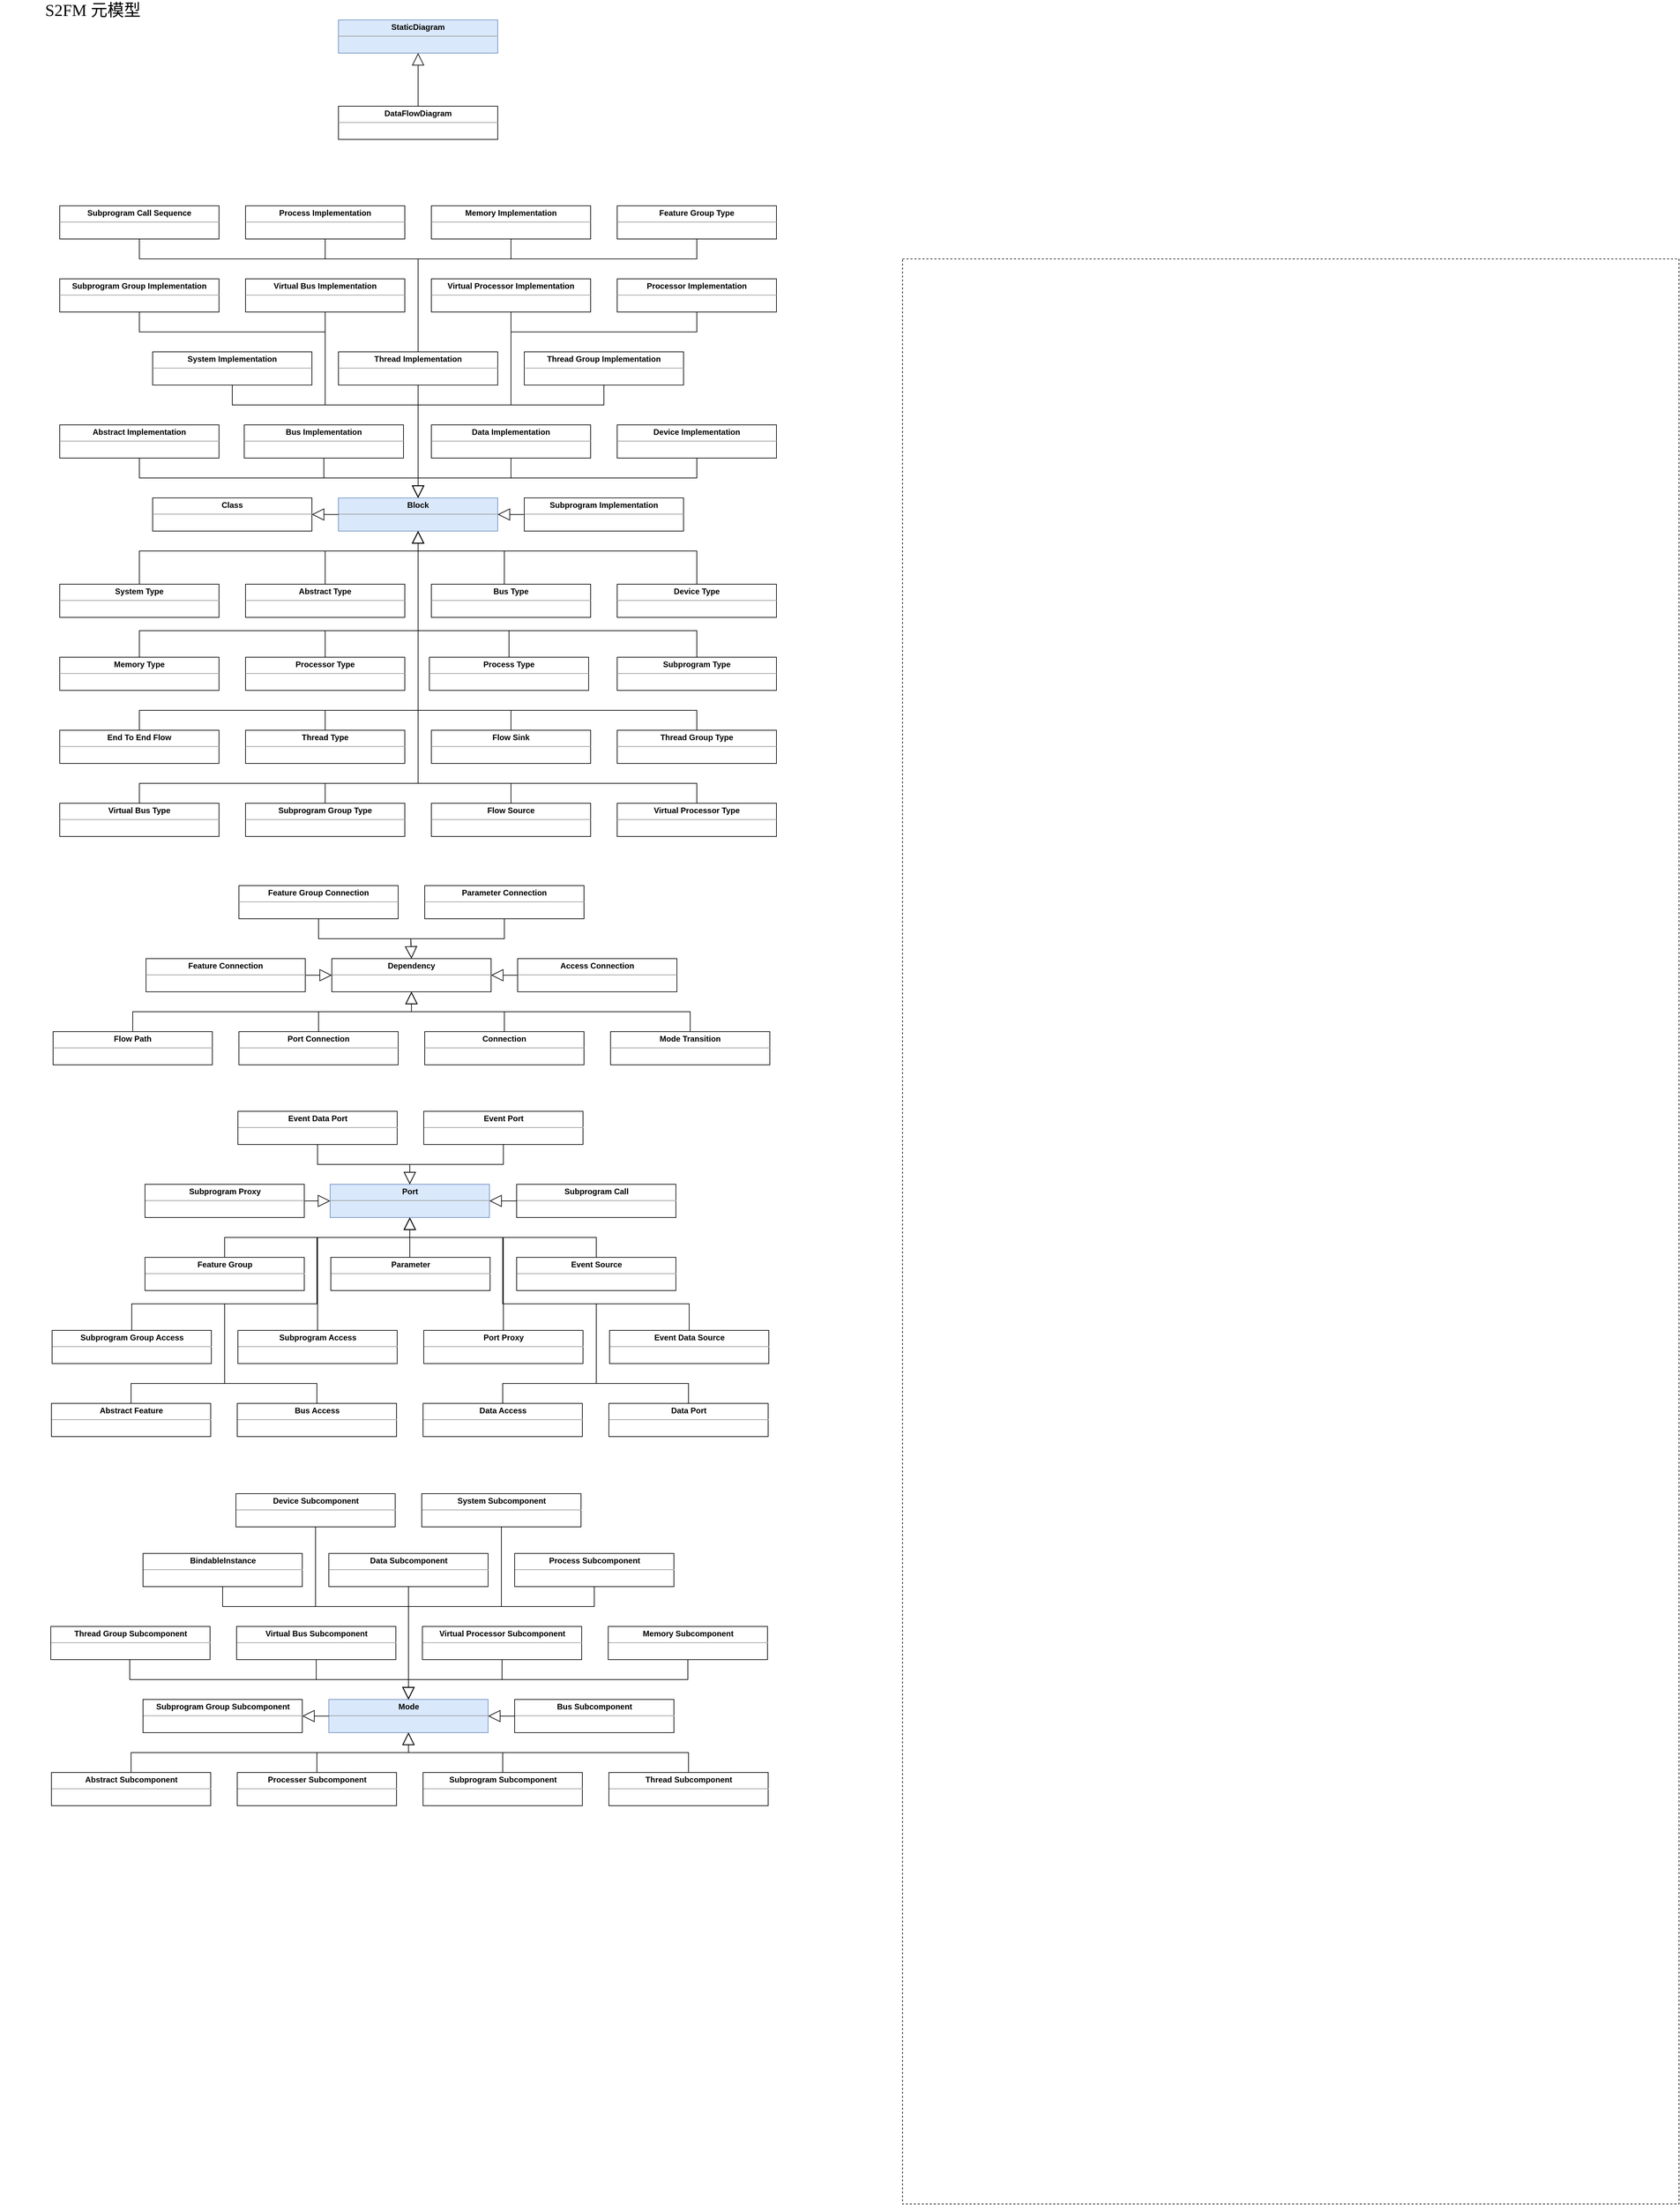 <mxfile version="16.0.0" type="github">
  <diagram id="YCTGJR02snR9csBezVZd" name="Page-1">
    <mxGraphModel dx="2520" dy="3517" grid="1" gridSize="10" guides="1" tooltips="1" connect="1" arrows="1" fold="1" page="1" pageScale="1" pageWidth="827" pageHeight="1169" math="0" shadow="0">
      <root>
        <mxCell id="0" />
        <mxCell id="1" parent="0" />
        <mxCell id="_OpLvnGNROC4zTUCR6nX-82" value="" style="endArrow=block;endSize=16;endFill=0;html=1;rounded=0;entryX=0.5;entryY=0;entryDx=0;entryDy=0;exitX=0.5;exitY=1;exitDx=0;exitDy=0;" parent="1" source="7-aJ9GHmP8vsTWekd-Si-77" target="7-aJ9GHmP8vsTWekd-Si-12" edge="1">
          <mxGeometry x="-1" y="140" width="160" relative="1" as="geometry">
            <mxPoint x="1220" y="-680" as="sourcePoint" />
            <mxPoint x="1380" y="-680" as="targetPoint" />
            <mxPoint x="-140" y="130" as="offset" />
            <Array as="points">
              <mxPoint x="690" y="-1060" />
              <mxPoint x="550" y="-1060" />
            </Array>
          </mxGeometry>
        </mxCell>
        <mxCell id="031Zr63KP_oAU6r8j8Qe-1" value="" style="rounded=0;whiteSpace=wrap;html=1;dashed=1;fillColor=none;" vertex="1" parent="1">
          <mxGeometry x="1280" y="-1060" width="1170" height="2930" as="geometry" />
        </mxCell>
        <mxCell id="7-aJ9GHmP8vsTWekd-Si-12" value="&lt;p style=&quot;margin: 0px ; margin-top: 4px ; text-align: center&quot;&gt;&lt;b&gt;Block&lt;/b&gt;&lt;/p&gt;&lt;hr size=&quot;1&quot;&gt;&lt;div style=&quot;height: 2px&quot;&gt;&lt;/div&gt;" style="verticalAlign=top;align=left;overflow=fill;fontSize=12;fontFamily=Helvetica;html=1;fillColor=#dae8fc;strokeColor=#6c8ebf;" parent="1" vertex="1">
          <mxGeometry x="430" y="-700" width="240" height="50" as="geometry" />
        </mxCell>
        <mxCell id="7-aJ9GHmP8vsTWekd-Si-14" value="&lt;p style=&quot;margin: 0px ; margin-top: 4px ; text-align: center&quot;&gt;&lt;b&gt;Abstract Type&lt;/b&gt;&lt;/p&gt;&lt;hr size=&quot;1&quot;&gt;&lt;div style=&quot;height: 2px&quot;&gt;&lt;/div&gt;" style="verticalAlign=top;align=left;overflow=fill;fontSize=12;fontFamily=Helvetica;html=1;" parent="1" vertex="1">
          <mxGeometry x="290" y="-570" width="240" height="50" as="geometry" />
        </mxCell>
        <mxCell id="7-aJ9GHmP8vsTWekd-Si-15" value="&lt;p style=&quot;margin: 0px ; margin-top: 4px ; text-align: center&quot;&gt;&lt;b&gt;Bus Type&lt;/b&gt;&lt;/p&gt;&lt;hr size=&quot;1&quot;&gt;&lt;div style=&quot;height: 2px&quot;&gt;&lt;/div&gt;" style="verticalAlign=top;align=left;overflow=fill;fontSize=12;fontFamily=Helvetica;html=1;" parent="1" vertex="1">
          <mxGeometry x="570" y="-570" width="240" height="50" as="geometry" />
        </mxCell>
        <mxCell id="7-aJ9GHmP8vsTWekd-Si-16" value="&lt;p style=&quot;margin: 0px ; margin-top: 4px ; text-align: center&quot;&gt;&lt;b&gt;Device Type&lt;/b&gt;&lt;/p&gt;&lt;hr size=&quot;1&quot;&gt;&lt;div style=&quot;height: 2px&quot;&gt;&lt;/div&gt;" style="verticalAlign=top;align=left;overflow=fill;fontSize=12;fontFamily=Helvetica;html=1;" parent="1" vertex="1">
          <mxGeometry x="850" y="-570" width="240" height="50" as="geometry" />
        </mxCell>
        <mxCell id="7-aJ9GHmP8vsTWekd-Si-17" value="&lt;p style=&quot;margin: 0px ; margin-top: 4px ; text-align: center&quot;&gt;&lt;b&gt;Fe&lt;span style=&quot;white-space: pre&quot;&gt;ature Group&lt;/span&gt;&amp;nbsp;Type&lt;/b&gt;&lt;/p&gt;&lt;hr size=&quot;1&quot;&gt;&lt;div style=&quot;height: 2px&quot;&gt;&lt;/div&gt;" style="verticalAlign=top;align=left;overflow=fill;fontSize=12;fontFamily=Helvetica;html=1;" parent="1" vertex="1">
          <mxGeometry x="850" y="-1140" width="240" height="50" as="geometry" />
        </mxCell>
        <mxCell id="7-aJ9GHmP8vsTWekd-Si-18" value="&lt;p style=&quot;margin: 0px ; margin-top: 4px ; text-align: center&quot;&gt;&lt;b&gt;Memory Type&lt;/b&gt;&lt;/p&gt;&lt;hr size=&quot;1&quot;&gt;&lt;div style=&quot;height: 2px&quot;&gt;&lt;/div&gt;" style="verticalAlign=top;align=left;overflow=fill;fontSize=12;fontFamily=Helvetica;html=1;" parent="1" vertex="1">
          <mxGeometry x="10" y="-460" width="240" height="50" as="geometry" />
        </mxCell>
        <mxCell id="7-aJ9GHmP8vsTWekd-Si-19" value="&lt;p style=&quot;margin: 0px ; margin-top: 4px ; text-align: center&quot;&gt;&lt;b&gt;Process Type&lt;/b&gt;&lt;/p&gt;&lt;hr size=&quot;1&quot;&gt;&lt;div style=&quot;height: 2px&quot;&gt;&lt;/div&gt;" style="verticalAlign=top;align=left;overflow=fill;fontSize=12;fontFamily=Helvetica;html=1;" parent="1" vertex="1">
          <mxGeometry x="567" y="-460" width="240" height="50" as="geometry" />
        </mxCell>
        <mxCell id="7-aJ9GHmP8vsTWekd-Si-20" value="&lt;p style=&quot;margin: 0px ; margin-top: 4px ; text-align: center&quot;&gt;&lt;b&gt;Processor Type&lt;/b&gt;&lt;/p&gt;&lt;hr size=&quot;1&quot;&gt;&lt;div style=&quot;height: 2px&quot;&gt;&lt;/div&gt;" style="verticalAlign=top;align=left;overflow=fill;fontSize=12;fontFamily=Helvetica;html=1;" parent="1" vertex="1">
          <mxGeometry x="290" y="-460" width="240" height="50" as="geometry" />
        </mxCell>
        <mxCell id="7-aJ9GHmP8vsTWekd-Si-21" value="&lt;p style=&quot;margin: 0px ; margin-top: 4px ; text-align: center&quot;&gt;&lt;b&gt;Subprogram Type&lt;/b&gt;&lt;/p&gt;&lt;hr size=&quot;1&quot;&gt;&lt;div style=&quot;height: 2px&quot;&gt;&lt;/div&gt;" style="verticalAlign=top;align=left;overflow=fill;fontSize=12;fontFamily=Helvetica;html=1;" parent="1" vertex="1">
          <mxGeometry x="850" y="-460" width="240" height="50" as="geometry" />
        </mxCell>
        <mxCell id="7-aJ9GHmP8vsTWekd-Si-22" value="&lt;p style=&quot;margin: 0px ; margin-top: 4px ; text-align: center&quot;&gt;&lt;b&gt;Subprogram Group Type&lt;/b&gt;&lt;/p&gt;&lt;hr size=&quot;1&quot;&gt;&lt;div style=&quot;height: 2px&quot;&gt;&lt;/div&gt;" style="verticalAlign=top;align=left;overflow=fill;fontSize=12;fontFamily=Helvetica;html=1;" parent="1" vertex="1">
          <mxGeometry x="290" y="-240" width="240" height="50" as="geometry" />
        </mxCell>
        <mxCell id="7-aJ9GHmP8vsTWekd-Si-23" value="&lt;p style=&quot;margin: 0px ; margin-top: 4px ; text-align: center&quot;&gt;&lt;b&gt;System Type&lt;/b&gt;&lt;/p&gt;&lt;hr size=&quot;1&quot;&gt;&lt;div style=&quot;height: 2px&quot;&gt;&lt;/div&gt;" style="verticalAlign=top;align=left;overflow=fill;fontSize=12;fontFamily=Helvetica;html=1;" parent="1" vertex="1">
          <mxGeometry x="10" y="-570" width="240" height="50" as="geometry" />
        </mxCell>
        <mxCell id="7-aJ9GHmP8vsTWekd-Si-24" value="&lt;p style=&quot;margin: 0px ; margin-top: 4px ; text-align: center&quot;&gt;&lt;b&gt;Thread Type&lt;/b&gt;&lt;/p&gt;&lt;hr size=&quot;1&quot;&gt;&lt;div style=&quot;height: 2px&quot;&gt;&lt;/div&gt;" style="verticalAlign=top;align=left;overflow=fill;fontSize=12;fontFamily=Helvetica;html=1;" parent="1" vertex="1">
          <mxGeometry x="290" y="-350" width="240" height="50" as="geometry" />
        </mxCell>
        <mxCell id="7-aJ9GHmP8vsTWekd-Si-25" value="&lt;p style=&quot;margin: 0px ; margin-top: 4px ; text-align: center&quot;&gt;&lt;b&gt;Thread Group Type&lt;/b&gt;&lt;/p&gt;&lt;hr size=&quot;1&quot;&gt;&lt;div style=&quot;height: 2px&quot;&gt;&lt;/div&gt;" style="verticalAlign=top;align=left;overflow=fill;fontSize=12;fontFamily=Helvetica;html=1;" parent="1" vertex="1">
          <mxGeometry x="850" y="-350" width="240" height="50" as="geometry" />
        </mxCell>
        <mxCell id="7-aJ9GHmP8vsTWekd-Si-26" value="&lt;p style=&quot;margin: 0px ; margin-top: 4px ; text-align: center&quot;&gt;&lt;b&gt;Virtual Bus Type&lt;/b&gt;&lt;/p&gt;&lt;hr size=&quot;1&quot;&gt;&lt;div style=&quot;height: 2px&quot;&gt;&lt;/div&gt;" style="verticalAlign=top;align=left;overflow=fill;fontSize=12;fontFamily=Helvetica;html=1;" parent="1" vertex="1">
          <mxGeometry x="10" y="-240" width="240" height="50" as="geometry" />
        </mxCell>
        <mxCell id="7-aJ9GHmP8vsTWekd-Si-27" value="&lt;p style=&quot;margin: 0px ; margin-top: 4px ; text-align: center&quot;&gt;&lt;b&gt;Virtual Processor Type&lt;/b&gt;&lt;/p&gt;&lt;hr size=&quot;1&quot;&gt;&lt;div style=&quot;height: 2px&quot;&gt;&lt;/div&gt;" style="verticalAlign=top;align=left;overflow=fill;fontSize=12;fontFamily=Helvetica;html=1;" parent="1" vertex="1">
          <mxGeometry x="850" y="-240" width="240" height="50" as="geometry" />
        </mxCell>
        <mxCell id="7-aJ9GHmP8vsTWekd-Si-29" value="&lt;p style=&quot;margin: 0px ; margin-top: 4px ; text-align: center&quot;&gt;&lt;b&gt;Dependency&lt;/b&gt;&lt;/p&gt;&lt;hr size=&quot;1&quot;&gt;&lt;div style=&quot;height: 2px&quot;&gt;&lt;/div&gt;" style="verticalAlign=top;align=left;overflow=fill;fontSize=12;fontFamily=Helvetica;html=1;" parent="1" vertex="1">
          <mxGeometry x="420" y="-6" width="240" height="50" as="geometry" />
        </mxCell>
        <mxCell id="7-aJ9GHmP8vsTWekd-Si-30" value="&lt;p style=&quot;margin: 0px ; margin-top: 4px ; text-align: center&quot;&gt;&lt;b&gt;Access Connection&lt;/b&gt;&lt;/p&gt;&lt;hr size=&quot;1&quot;&gt;&lt;div style=&quot;height: 2px&quot;&gt;&lt;/div&gt;" style="verticalAlign=top;align=left;overflow=fill;fontSize=12;fontFamily=Helvetica;html=1;" parent="1" vertex="1">
          <mxGeometry x="700" y="-6" width="240" height="50" as="geometry" />
        </mxCell>
        <mxCell id="7-aJ9GHmP8vsTWekd-Si-31" value="&lt;p style=&quot;margin: 0px ; margin-top: 4px ; text-align: center&quot;&gt;&lt;b&gt;Feature Connection&lt;/b&gt;&lt;/p&gt;&lt;hr size=&quot;1&quot;&gt;&lt;div style=&quot;height: 2px&quot;&gt;&lt;/div&gt;" style="verticalAlign=top;align=left;overflow=fill;fontSize=12;fontFamily=Helvetica;html=1;" parent="1" vertex="1">
          <mxGeometry x="140" y="-6" width="240" height="50" as="geometry" />
        </mxCell>
        <mxCell id="7-aJ9GHmP8vsTWekd-Si-32" value="&lt;p style=&quot;margin: 0px ; margin-top: 4px ; text-align: center&quot;&gt;&lt;b&gt;Feature Group Connection&lt;/b&gt;&lt;/p&gt;&lt;hr size=&quot;1&quot;&gt;&lt;div style=&quot;height: 2px&quot;&gt;&lt;/div&gt;" style="verticalAlign=top;align=left;overflow=fill;fontSize=12;fontFamily=Helvetica;html=1;" parent="1" vertex="1">
          <mxGeometry x="280" y="-116" width="240" height="50" as="geometry" />
        </mxCell>
        <mxCell id="7-aJ9GHmP8vsTWekd-Si-34" value="&lt;p style=&quot;margin: 0px ; margin-top: 4px ; text-align: center&quot;&gt;&lt;b&gt;Parameter Connection&lt;/b&gt;&lt;/p&gt;&lt;hr size=&quot;1&quot;&gt;&lt;div style=&quot;height: 2px&quot;&gt;&lt;/div&gt;" style="verticalAlign=top;align=left;overflow=fill;fontSize=12;fontFamily=Helvetica;html=1;" parent="1" vertex="1">
          <mxGeometry x="560" y="-116" width="240" height="50" as="geometry" />
        </mxCell>
        <mxCell id="7-aJ9GHmP8vsTWekd-Si-35" value="&lt;p style=&quot;margin: 0px ; margin-top: 4px ; text-align: center&quot;&gt;&lt;b&gt;Port Connection&lt;/b&gt;&lt;/p&gt;&lt;hr size=&quot;1&quot;&gt;&lt;div style=&quot;height: 2px&quot;&gt;&lt;/div&gt;" style="verticalAlign=top;align=left;overflow=fill;fontSize=12;fontFamily=Helvetica;html=1;" parent="1" vertex="1">
          <mxGeometry x="280" y="104" width="240" height="50" as="geometry" />
        </mxCell>
        <mxCell id="7-aJ9GHmP8vsTWekd-Si-36" value="&lt;p style=&quot;margin: 0px ; margin-top: 4px ; text-align: center&quot;&gt;&lt;b&gt;Connection&lt;/b&gt;&lt;/p&gt;&lt;hr size=&quot;1&quot;&gt;&lt;div style=&quot;height: 2px&quot;&gt;&lt;/div&gt;" style="verticalAlign=top;align=left;overflow=fill;fontSize=12;fontFamily=Helvetica;html=1;" parent="1" vertex="1">
          <mxGeometry x="560" y="104" width="240" height="50" as="geometry" />
        </mxCell>
        <mxCell id="7-aJ9GHmP8vsTWekd-Si-37" value="&lt;p style=&quot;margin: 0px ; margin-top: 4px ; text-align: center&quot;&gt;&lt;b&gt;Port&lt;/b&gt;&lt;/p&gt;&lt;hr size=&quot;1&quot;&gt;&lt;div style=&quot;height: 2px&quot;&gt;&lt;/div&gt;" style="verticalAlign=top;align=left;overflow=fill;fontSize=12;fontFamily=Helvetica;html=1;fillColor=#dae8fc;strokeColor=#6c8ebf;" parent="1" vertex="1">
          <mxGeometry x="417.5" y="334" width="240" height="50" as="geometry" />
        </mxCell>
        <mxCell id="7-aJ9GHmP8vsTWekd-Si-38" value="&lt;p style=&quot;margin: 0px ; margin-top: 4px ; text-align: center&quot;&gt;&lt;b&gt;Bus Access&lt;/b&gt;&lt;/p&gt;&lt;hr size=&quot;1&quot;&gt;&lt;div style=&quot;height: 2px&quot;&gt;&lt;/div&gt;" style="verticalAlign=top;align=left;overflow=fill;fontSize=12;fontFamily=Helvetica;html=1;" parent="1" vertex="1">
          <mxGeometry x="277.5" y="664" width="240" height="50" as="geometry" />
        </mxCell>
        <mxCell id="7-aJ9GHmP8vsTWekd-Si-39" value="&lt;p style=&quot;margin: 0px ; margin-top: 4px ; text-align: center&quot;&gt;&lt;b&gt;Abstract Feature&lt;/b&gt;&lt;/p&gt;&lt;hr size=&quot;1&quot;&gt;&lt;div style=&quot;height: 2px&quot;&gt;&lt;/div&gt;" style="verticalAlign=top;align=left;overflow=fill;fontSize=12;fontFamily=Helvetica;html=1;" parent="1" vertex="1">
          <mxGeometry x="-2.5" y="664" width="240" height="50" as="geometry" />
        </mxCell>
        <mxCell id="7-aJ9GHmP8vsTWekd-Si-40" value="&lt;p style=&quot;margin: 0px ; margin-top: 4px ; text-align: center&quot;&gt;&lt;b&gt;Data Access&lt;/b&gt;&lt;/p&gt;&lt;hr size=&quot;1&quot;&gt;&lt;div style=&quot;height: 2px&quot;&gt;&lt;/div&gt;" style="verticalAlign=top;align=left;overflow=fill;fontSize=12;fontFamily=Helvetica;html=1;" parent="1" vertex="1">
          <mxGeometry x="557.5" y="664" width="240" height="50" as="geometry" />
        </mxCell>
        <mxCell id="7-aJ9GHmP8vsTWekd-Si-41" value="&lt;p style=&quot;margin: 0px ; margin-top: 4px ; text-align: center&quot;&gt;&lt;b&gt;Data Port&lt;/b&gt;&lt;/p&gt;&lt;hr size=&quot;1&quot;&gt;&lt;div style=&quot;height: 2px&quot;&gt;&lt;/div&gt;" style="verticalAlign=top;align=left;overflow=fill;fontSize=12;fontFamily=Helvetica;html=1;" parent="1" vertex="1">
          <mxGeometry x="837.5" y="664" width="240" height="50" as="geometry" />
        </mxCell>
        <mxCell id="7-aJ9GHmP8vsTWekd-Si-42" value="&lt;p style=&quot;margin: 0px ; margin-top: 4px ; text-align: center&quot;&gt;&lt;b&gt;Event Data Port&lt;/b&gt;&lt;/p&gt;&lt;hr size=&quot;1&quot;&gt;&lt;div style=&quot;height: 2px&quot;&gt;&lt;/div&gt;" style="verticalAlign=top;align=left;overflow=fill;fontSize=12;fontFamily=Helvetica;html=1;" parent="1" vertex="1">
          <mxGeometry x="278.5" y="224" width="240" height="50" as="geometry" />
        </mxCell>
        <mxCell id="7-aJ9GHmP8vsTWekd-Si-43" value="&lt;p style=&quot;margin: 0px ; margin-top: 4px ; text-align: center&quot;&gt;&lt;b&gt;Event Port&lt;/b&gt;&lt;/p&gt;&lt;hr size=&quot;1&quot;&gt;&lt;div style=&quot;height: 2px&quot;&gt;&lt;/div&gt;" style="verticalAlign=top;align=left;overflow=fill;fontSize=12;fontFamily=Helvetica;html=1;" parent="1" vertex="1">
          <mxGeometry x="558.5" y="224" width="240" height="50" as="geometry" />
        </mxCell>
        <mxCell id="7-aJ9GHmP8vsTWekd-Si-44" value="&lt;p style=&quot;margin: 0px ; margin-top: 4px ; text-align: center&quot;&gt;&lt;b&gt;Feature Group&lt;/b&gt;&lt;/p&gt;&lt;hr size=&quot;1&quot;&gt;&lt;div style=&quot;height: 2px&quot;&gt;&lt;/div&gt;" style="verticalAlign=top;align=left;overflow=fill;fontSize=12;fontFamily=Helvetica;html=1;" parent="1" vertex="1">
          <mxGeometry x="138.5" y="444" width="240" height="50" as="geometry" />
        </mxCell>
        <mxCell id="7-aJ9GHmP8vsTWekd-Si-45" value="&lt;p style=&quot;margin: 0px ; margin-top: 4px ; text-align: center&quot;&gt;&lt;b&gt;Parameter&lt;/b&gt;&lt;/p&gt;&lt;hr size=&quot;1&quot;&gt;&lt;div style=&quot;height: 2px&quot;&gt;&lt;/div&gt;" style="verticalAlign=top;align=left;overflow=fill;fontSize=12;fontFamily=Helvetica;html=1;" parent="1" vertex="1">
          <mxGeometry x="418.5" y="444" width="240" height="50" as="geometry" />
        </mxCell>
        <mxCell id="7-aJ9GHmP8vsTWekd-Si-46" value="&lt;p style=&quot;margin: 0px ; margin-top: 4px ; text-align: center&quot;&gt;&lt;b&gt;Subprogram Access&lt;/b&gt;&lt;/p&gt;&lt;hr size=&quot;1&quot;&gt;&lt;div style=&quot;height: 2px&quot;&gt;&lt;/div&gt;" style="verticalAlign=top;align=left;overflow=fill;fontSize=12;fontFamily=Helvetica;html=1;" parent="1" vertex="1">
          <mxGeometry x="278.5" y="554" width="240" height="50" as="geometry" />
        </mxCell>
        <mxCell id="7-aJ9GHmP8vsTWekd-Si-47" value="&lt;p style=&quot;margin: 0px ; margin-top: 4px ; text-align: center&quot;&gt;&lt;b&gt;Subprogram Group Access&lt;/b&gt;&lt;/p&gt;&lt;hr size=&quot;1&quot;&gt;&lt;div style=&quot;height: 2px&quot;&gt;&lt;/div&gt;" style="verticalAlign=top;align=left;overflow=fill;fontSize=12;fontFamily=Helvetica;html=1;" parent="1" vertex="1">
          <mxGeometry x="-1.5" y="554" width="240" height="50" as="geometry" />
        </mxCell>
        <mxCell id="7-aJ9GHmP8vsTWekd-Si-48" value="&lt;p style=&quot;margin: 0px ; margin-top: 4px ; text-align: center&quot;&gt;&lt;b&gt;Event Source&lt;/b&gt;&lt;br&gt;&lt;/p&gt;&lt;hr size=&quot;1&quot;&gt;&lt;div style=&quot;height: 2px&quot;&gt;&lt;/div&gt;" style="verticalAlign=top;align=left;overflow=fill;fontSize=12;fontFamily=Helvetica;html=1;" parent="1" vertex="1">
          <mxGeometry x="698.5" y="444" width="240" height="50" as="geometry" />
        </mxCell>
        <mxCell id="7-aJ9GHmP8vsTWekd-Si-49" value="&lt;p style=&quot;margin: 0px ; margin-top: 4px ; text-align: center&quot;&gt;&lt;b&gt;Event Data Source&lt;/b&gt;&lt;br&gt;&lt;/p&gt;&lt;hr size=&quot;1&quot;&gt;&lt;div style=&quot;height: 2px&quot;&gt;&lt;/div&gt;" style="verticalAlign=top;align=left;overflow=fill;fontSize=12;fontFamily=Helvetica;html=1;" parent="1" vertex="1">
          <mxGeometry x="838.5" y="554" width="240" height="50" as="geometry" />
        </mxCell>
        <mxCell id="7-aJ9GHmP8vsTWekd-Si-50" value="&lt;p style=&quot;margin: 0px ; margin-top: 4px ; text-align: center&quot;&gt;&lt;b&gt;Subprogram Proxy&lt;/b&gt;&lt;/p&gt;&lt;hr size=&quot;1&quot;&gt;&lt;div style=&quot;height: 2px&quot;&gt;&lt;/div&gt;" style="verticalAlign=top;align=left;overflow=fill;fontSize=12;fontFamily=Helvetica;html=1;" parent="1" vertex="1">
          <mxGeometry x="138.5" y="334" width="240" height="50" as="geometry" />
        </mxCell>
        <mxCell id="7-aJ9GHmP8vsTWekd-Si-51" value="&lt;p style=&quot;margin: 0px ; margin-top: 4px ; text-align: center&quot;&gt;&lt;b&gt;Port Proxy&lt;/b&gt;&lt;/p&gt;&lt;hr size=&quot;1&quot;&gt;&lt;div style=&quot;height: 2px&quot;&gt;&lt;/div&gt;" style="verticalAlign=top;align=left;overflow=fill;fontSize=12;fontFamily=Helvetica;html=1;" parent="1" vertex="1">
          <mxGeometry x="558.5" y="554" width="240" height="50" as="geometry" />
        </mxCell>
        <mxCell id="7-aJ9GHmP8vsTWekd-Si-52" value="&lt;p style=&quot;margin: 0px ; margin-top: 4px ; text-align: center&quot;&gt;&lt;b&gt;BindableInstance&lt;/b&gt;&lt;/p&gt;&lt;hr size=&quot;1&quot;&gt;&lt;div style=&quot;height: 2px&quot;&gt;&lt;/div&gt;" style="verticalAlign=top;align=left;overflow=fill;fontSize=12;fontFamily=Helvetica;html=1;" parent="1" vertex="1">
          <mxGeometry x="135.5" y="890" width="240" height="50" as="geometry" />
        </mxCell>
        <mxCell id="7-aJ9GHmP8vsTWekd-Si-53" value="&lt;p style=&quot;margin: 0px ; margin-top: 4px ; text-align: center&quot;&gt;&lt;b&gt;Abstract Subcomponent&lt;/b&gt;&lt;/p&gt;&lt;hr size=&quot;1&quot;&gt;&lt;div style=&quot;height: 2px&quot;&gt;&lt;/div&gt;" style="verticalAlign=top;align=left;overflow=fill;fontSize=12;fontFamily=Helvetica;html=1;" parent="1" vertex="1">
          <mxGeometry x="-2.5" y="1220" width="240" height="50" as="geometry" />
        </mxCell>
        <mxCell id="7-aJ9GHmP8vsTWekd-Si-54" value="&lt;p style=&quot;margin: 0px ; margin-top: 4px ; text-align: center&quot;&gt;&lt;b&gt;Bus Subcomponent&lt;/b&gt;&lt;/p&gt;&lt;hr size=&quot;1&quot;&gt;&lt;div style=&quot;height: 2px&quot;&gt;&lt;/div&gt;" style="verticalAlign=top;align=left;overflow=fill;fontSize=12;fontFamily=Helvetica;html=1;" parent="1" vertex="1">
          <mxGeometry x="695.5" y="1110" width="240" height="50" as="geometry" />
        </mxCell>
        <mxCell id="7-aJ9GHmP8vsTWekd-Si-55" value="&lt;p style=&quot;margin: 0px ; margin-top: 4px ; text-align: center&quot;&gt;&lt;b&gt;Data Subcomponent&lt;/b&gt;&lt;/p&gt;&lt;hr size=&quot;1&quot;&gt;&lt;div style=&quot;height: 2px&quot;&gt;&lt;/div&gt;" style="verticalAlign=top;align=left;overflow=fill;fontSize=12;fontFamily=Helvetica;html=1;" parent="1" vertex="1">
          <mxGeometry x="415.5" y="890" width="240" height="50" as="geometry" />
        </mxCell>
        <mxCell id="7-aJ9GHmP8vsTWekd-Si-56" value="&lt;p style=&quot;margin: 0px ; margin-top: 4px ; text-align: center&quot;&gt;&lt;b&gt;Device Subcomponent&lt;/b&gt;&lt;/p&gt;&lt;hr size=&quot;1&quot;&gt;&lt;div style=&quot;height: 2px&quot;&gt;&lt;/div&gt;" style="verticalAlign=top;align=left;overflow=fill;fontSize=12;fontFamily=Helvetica;html=1;" parent="1" vertex="1">
          <mxGeometry x="275.5" y="800" width="240" height="50" as="geometry" />
        </mxCell>
        <mxCell id="7-aJ9GHmP8vsTWekd-Si-57" value="&lt;p style=&quot;margin: 0px ; margin-top: 4px ; text-align: center&quot;&gt;&lt;b&gt;Memory Subcomponent&lt;/b&gt;&lt;/p&gt;&lt;hr size=&quot;1&quot;&gt;&lt;div style=&quot;height: 2px&quot;&gt;&lt;/div&gt;" style="verticalAlign=top;align=left;overflow=fill;fontSize=12;fontFamily=Helvetica;html=1;" parent="1" vertex="1">
          <mxGeometry x="836.5" y="1000" width="240" height="50" as="geometry" />
        </mxCell>
        <mxCell id="7-aJ9GHmP8vsTWekd-Si-58" value="&lt;p style=&quot;margin: 0px ; margin-top: 4px ; text-align: center&quot;&gt;&lt;b&gt;Process Subcomponent&lt;/b&gt;&lt;/p&gt;&lt;hr size=&quot;1&quot;&gt;&lt;div style=&quot;height: 2px&quot;&gt;&lt;/div&gt;" style="verticalAlign=top;align=left;overflow=fill;fontSize=12;fontFamily=Helvetica;html=1;" parent="1" vertex="1">
          <mxGeometry x="695.5" y="890" width="240" height="50" as="geometry" />
        </mxCell>
        <mxCell id="7-aJ9GHmP8vsTWekd-Si-59" value="&lt;p style=&quot;margin: 0px ; margin-top: 4px ; text-align: center&quot;&gt;&lt;b&gt;Processer Subcomponent&lt;/b&gt;&lt;/p&gt;&lt;hr size=&quot;1&quot;&gt;&lt;div style=&quot;height: 2px&quot;&gt;&lt;/div&gt;" style="verticalAlign=top;align=left;overflow=fill;fontSize=12;fontFamily=Helvetica;html=1;" parent="1" vertex="1">
          <mxGeometry x="277.5" y="1220" width="240" height="50" as="geometry" />
        </mxCell>
        <mxCell id="7-aJ9GHmP8vsTWekd-Si-60" value="&lt;p style=&quot;margin: 0px ; margin-top: 4px ; text-align: center&quot;&gt;&lt;b&gt;Subprogram Subcomponent&lt;/b&gt;&lt;/p&gt;&lt;hr size=&quot;1&quot;&gt;&lt;div style=&quot;height: 2px&quot;&gt;&lt;/div&gt;" style="verticalAlign=top;align=left;overflow=fill;fontSize=12;fontFamily=Helvetica;html=1;" parent="1" vertex="1">
          <mxGeometry x="557.5" y="1220" width="240" height="50" as="geometry" />
        </mxCell>
        <mxCell id="7-aJ9GHmP8vsTWekd-Si-61" value="&lt;p style=&quot;margin: 0px ; margin-top: 4px ; text-align: center&quot;&gt;&lt;b&gt;Subprogram Group Subcomponent&lt;/b&gt;&lt;/p&gt;&lt;hr size=&quot;1&quot;&gt;&lt;div style=&quot;height: 2px&quot;&gt;&lt;/div&gt;" style="verticalAlign=top;align=left;overflow=fill;fontSize=12;fontFamily=Helvetica;html=1;" parent="1" vertex="1">
          <mxGeometry x="135.5" y="1110" width="240" height="50" as="geometry" />
        </mxCell>
        <mxCell id="7-aJ9GHmP8vsTWekd-Si-62" value="&lt;p style=&quot;margin: 0px ; margin-top: 4px ; text-align: center&quot;&gt;&lt;b&gt;System Subcomponent&lt;/b&gt;&lt;/p&gt;&lt;hr size=&quot;1&quot;&gt;&lt;div style=&quot;height: 2px&quot;&gt;&lt;/div&gt;" style="verticalAlign=top;align=left;overflow=fill;fontSize=12;fontFamily=Helvetica;html=1;" parent="1" vertex="1">
          <mxGeometry x="555.5" y="800" width="240" height="50" as="geometry" />
        </mxCell>
        <mxCell id="7-aJ9GHmP8vsTWekd-Si-63" value="&lt;p style=&quot;margin: 0px ; margin-top: 4px ; text-align: center&quot;&gt;&lt;b&gt;Thread Subcomponent&lt;/b&gt;&lt;/p&gt;&lt;hr size=&quot;1&quot;&gt;&lt;div style=&quot;height: 2px&quot;&gt;&lt;/div&gt;" style="verticalAlign=top;align=left;overflow=fill;fontSize=12;fontFamily=Helvetica;html=1;" parent="1" vertex="1">
          <mxGeometry x="837.5" y="1220" width="240" height="50" as="geometry" />
        </mxCell>
        <mxCell id="7-aJ9GHmP8vsTWekd-Si-64" value="&lt;p style=&quot;margin: 0px ; margin-top: 4px ; text-align: center&quot;&gt;&lt;b&gt;Thread Group Subcomponent&lt;/b&gt;&lt;/p&gt;&lt;hr size=&quot;1&quot;&gt;&lt;div style=&quot;height: 2px&quot;&gt;&lt;/div&gt;" style="verticalAlign=top;align=left;overflow=fill;fontSize=12;fontFamily=Helvetica;html=1;" parent="1" vertex="1">
          <mxGeometry x="-3.5" y="1000" width="240" height="50" as="geometry" />
        </mxCell>
        <mxCell id="7-aJ9GHmP8vsTWekd-Si-65" value="&lt;p style=&quot;margin: 0px ; margin-top: 4px ; text-align: center&quot;&gt;&lt;b&gt;Virtual Bus Subcomponent&lt;/b&gt;&lt;/p&gt;&lt;hr size=&quot;1&quot;&gt;&lt;div style=&quot;height: 2px&quot;&gt;&lt;/div&gt;" style="verticalAlign=top;align=left;overflow=fill;fontSize=12;fontFamily=Helvetica;html=1;" parent="1" vertex="1">
          <mxGeometry x="276.5" y="1000" width="240" height="50" as="geometry" />
        </mxCell>
        <mxCell id="7-aJ9GHmP8vsTWekd-Si-66" value="&lt;p style=&quot;margin: 0px ; margin-top: 4px ; text-align: center&quot;&gt;&lt;b&gt;Virtual&amp;nbsp;Processor&amp;nbsp;Subcomponent&lt;/b&gt;&lt;/p&gt;&lt;hr size=&quot;1&quot;&gt;&lt;div style=&quot;height: 2px&quot;&gt;&lt;/div&gt;" style="verticalAlign=top;align=left;overflow=fill;fontSize=12;fontFamily=Helvetica;html=1;" parent="1" vertex="1">
          <mxGeometry x="556.5" y="1000" width="240" height="50" as="geometry" />
        </mxCell>
        <mxCell id="7-aJ9GHmP8vsTWekd-Si-67" value="&lt;p style=&quot;margin: 0px ; margin-top: 4px ; text-align: center&quot;&gt;&lt;b&gt;Flow Path&lt;/b&gt;&lt;/p&gt;&lt;hr size=&quot;1&quot;&gt;&lt;div style=&quot;height: 2px&quot;&gt;&lt;/div&gt;" style="verticalAlign=top;align=left;overflow=fill;fontSize=12;fontFamily=Helvetica;html=1;" parent="1" vertex="1">
          <mxGeometry y="104" width="240" height="50" as="geometry" />
        </mxCell>
        <mxCell id="7-aJ9GHmP8vsTWekd-Si-68" value="&lt;p style=&quot;margin: 0px ; margin-top: 4px ; text-align: center&quot;&gt;&lt;b&gt;Flow Sink&lt;/b&gt;&lt;/p&gt;&lt;hr size=&quot;1&quot;&gt;&lt;div style=&quot;height: 2px&quot;&gt;&lt;/div&gt;" style="verticalAlign=top;align=left;overflow=fill;fontSize=12;fontFamily=Helvetica;html=1;" parent="1" vertex="1">
          <mxGeometry x="570" y="-350" width="240" height="50" as="geometry" />
        </mxCell>
        <mxCell id="7-aJ9GHmP8vsTWekd-Si-69" value="&lt;p style=&quot;margin: 0px ; margin-top: 4px ; text-align: center&quot;&gt;&lt;b&gt;Flow Source&lt;/b&gt;&lt;/p&gt;&lt;hr size=&quot;1&quot;&gt;&lt;div style=&quot;height: 2px&quot;&gt;&lt;/div&gt;" style="verticalAlign=top;align=left;overflow=fill;fontSize=12;fontFamily=Helvetica;html=1;" parent="1" vertex="1">
          <mxGeometry x="570" y="-240" width="240" height="50" as="geometry" />
        </mxCell>
        <mxCell id="7-aJ9GHmP8vsTWekd-Si-70" value="&lt;p style=&quot;margin: 0px ; margin-top: 4px ; text-align: center&quot;&gt;&lt;b&gt;End To End Flow&lt;/b&gt;&lt;/p&gt;&lt;hr size=&quot;1&quot;&gt;&lt;div style=&quot;height: 2px&quot;&gt;&lt;/div&gt;" style="verticalAlign=top;align=left;overflow=fill;fontSize=12;fontFamily=Helvetica;html=1;" parent="1" vertex="1">
          <mxGeometry x="10" y="-350" width="240" height="50" as="geometry" />
        </mxCell>
        <mxCell id="7-aJ9GHmP8vsTWekd-Si-71" value="&lt;p style=&quot;margin: 0px ; margin-top: 4px ; text-align: center&quot;&gt;&lt;b&gt;StaticDiagram&lt;/b&gt;&lt;/p&gt;&lt;hr size=&quot;1&quot;&gt;&lt;div style=&quot;height: 2px&quot;&gt;&lt;/div&gt;" style="verticalAlign=top;align=left;overflow=fill;fontSize=12;fontFamily=Helvetica;html=1;fillColor=#dae8fc;strokeColor=#6c8ebf;" parent="1" vertex="1">
          <mxGeometry x="430" y="-1420" width="240" height="50" as="geometry" />
        </mxCell>
        <mxCell id="7-aJ9GHmP8vsTWekd-Si-72" value="&lt;p style=&quot;margin: 0px ; margin-top: 4px ; text-align: center&quot;&gt;&lt;b&gt;DataFlowDiagram&lt;/b&gt;&lt;/p&gt;&lt;hr size=&quot;1&quot;&gt;&lt;div style=&quot;height: 2px&quot;&gt;&lt;/div&gt;" style="verticalAlign=top;align=left;overflow=fill;fontSize=12;fontFamily=Helvetica;html=1;" parent="1" vertex="1">
          <mxGeometry x="430" y="-1290" width="240" height="50" as="geometry" />
        </mxCell>
        <mxCell id="7-aJ9GHmP8vsTWekd-Si-73" value="&lt;p style=&quot;margin: 0px ; margin-top: 4px ; text-align: center&quot;&gt;&lt;b&gt;Abstract Implementation&lt;/b&gt;&lt;/p&gt;&lt;hr size=&quot;1&quot;&gt;&lt;div style=&quot;height: 2px&quot;&gt;&lt;/div&gt;" style="verticalAlign=top;align=left;overflow=fill;fontSize=12;fontFamily=Helvetica;html=1;" parent="1" vertex="1">
          <mxGeometry x="10" y="-810" width="240" height="50" as="geometry" />
        </mxCell>
        <mxCell id="7-aJ9GHmP8vsTWekd-Si-74" value="&lt;p style=&quot;margin: 0px ; margin-top: 4px ; text-align: center&quot;&gt;&lt;b&gt;Bus Implementation&lt;/b&gt;&lt;/p&gt;&lt;hr size=&quot;1&quot;&gt;&lt;div style=&quot;height: 2px&quot;&gt;&lt;/div&gt;" style="verticalAlign=top;align=left;overflow=fill;fontSize=12;fontFamily=Helvetica;html=1;" parent="1" vertex="1">
          <mxGeometry x="288" y="-810" width="240" height="50" as="geometry" />
        </mxCell>
        <mxCell id="7-aJ9GHmP8vsTWekd-Si-75" value="&lt;p style=&quot;margin: 0px ; margin-top: 4px ; text-align: center&quot;&gt;&lt;b&gt;Data Implementation&lt;/b&gt;&lt;/p&gt;&lt;hr size=&quot;1&quot;&gt;&lt;div style=&quot;height: 2px&quot;&gt;&lt;/div&gt;" style="verticalAlign=top;align=left;overflow=fill;fontSize=12;fontFamily=Helvetica;html=1;" parent="1" vertex="1">
          <mxGeometry x="570" y="-810" width="240" height="50" as="geometry" />
        </mxCell>
        <mxCell id="7-aJ9GHmP8vsTWekd-Si-76" value="&lt;p style=&quot;margin: 0px ; margin-top: 4px ; text-align: center&quot;&gt;&lt;b&gt;Device Implementation&lt;/b&gt;&lt;/p&gt;&lt;hr size=&quot;1&quot;&gt;&lt;div style=&quot;height: 2px&quot;&gt;&lt;/div&gt;" style="verticalAlign=top;align=left;overflow=fill;fontSize=12;fontFamily=Helvetica;html=1;" parent="1" vertex="1">
          <mxGeometry x="850" y="-810" width="240" height="50" as="geometry" />
        </mxCell>
        <mxCell id="7-aJ9GHmP8vsTWekd-Si-77" value="&lt;p style=&quot;margin: 0px ; margin-top: 4px ; text-align: center&quot;&gt;&lt;b&gt;Memory Implementation&lt;/b&gt;&lt;/p&gt;&lt;hr size=&quot;1&quot;&gt;&lt;div style=&quot;height: 2px&quot;&gt;&lt;/div&gt;" style="verticalAlign=top;align=left;overflow=fill;fontSize=12;fontFamily=Helvetica;html=1;" parent="1" vertex="1">
          <mxGeometry x="570" y="-1140" width="240" height="50" as="geometry" />
        </mxCell>
        <mxCell id="7-aJ9GHmP8vsTWekd-Si-78" value="&lt;p style=&quot;margin: 0px ; margin-top: 4px ; text-align: center&quot;&gt;&lt;b&gt;Process Implementation&lt;/b&gt;&lt;/p&gt;&lt;hr size=&quot;1&quot;&gt;&lt;div style=&quot;height: 2px&quot;&gt;&lt;/div&gt;" style="verticalAlign=top;align=left;overflow=fill;fontSize=12;fontFamily=Helvetica;html=1;" parent="1" vertex="1">
          <mxGeometry x="290" y="-1140" width="240" height="50" as="geometry" />
        </mxCell>
        <mxCell id="7-aJ9GHmP8vsTWekd-Si-79" value="&lt;p style=&quot;margin: 0px ; margin-top: 4px ; text-align: center&quot;&gt;&lt;b&gt;Processor Implementation&lt;/b&gt;&lt;/p&gt;&lt;hr size=&quot;1&quot;&gt;&lt;div style=&quot;height: 2px&quot;&gt;&lt;/div&gt;" style="verticalAlign=top;align=left;overflow=fill;fontSize=12;fontFamily=Helvetica;html=1;" parent="1" vertex="1">
          <mxGeometry x="850" y="-1030" width="240" height="50" as="geometry" />
        </mxCell>
        <mxCell id="7-aJ9GHmP8vsTWekd-Si-80" value="&lt;p style=&quot;margin: 0px ; margin-top: 4px ; text-align: center&quot;&gt;&lt;b&gt;Subprogram Implementation&lt;/b&gt;&lt;/p&gt;&lt;hr size=&quot;1&quot;&gt;&lt;div style=&quot;height: 2px&quot;&gt;&lt;/div&gt;" style="verticalAlign=top;align=left;overflow=fill;fontSize=12;fontFamily=Helvetica;html=1;" parent="1" vertex="1">
          <mxGeometry x="710" y="-700" width="240" height="50" as="geometry" />
        </mxCell>
        <mxCell id="7-aJ9GHmP8vsTWekd-Si-81" value="&lt;p style=&quot;margin: 0px ; margin-top: 4px ; text-align: center&quot;&gt;&lt;b&gt;Subprogram Group Implementation&lt;/b&gt;&lt;/p&gt;&lt;hr size=&quot;1&quot;&gt;&lt;div style=&quot;height: 2px&quot;&gt;&lt;/div&gt;" style="verticalAlign=top;align=left;overflow=fill;fontSize=12;fontFamily=Helvetica;html=1;" parent="1" vertex="1">
          <mxGeometry x="10" y="-1030" width="240" height="50" as="geometry" />
        </mxCell>
        <mxCell id="7-aJ9GHmP8vsTWekd-Si-82" value="&lt;p style=&quot;margin: 0px ; margin-top: 4px ; text-align: center&quot;&gt;&lt;b&gt;System Implementation&lt;/b&gt;&lt;/p&gt;&lt;hr size=&quot;1&quot;&gt;&lt;div style=&quot;height: 2px&quot;&gt;&lt;/div&gt;" style="verticalAlign=top;align=left;overflow=fill;fontSize=12;fontFamily=Helvetica;html=1;" parent="1" vertex="1">
          <mxGeometry x="150" y="-920" width="240" height="50" as="geometry" />
        </mxCell>
        <mxCell id="7-aJ9GHmP8vsTWekd-Si-84" value="&lt;p style=&quot;margin: 0px ; margin-top: 4px ; text-align: center&quot;&gt;&lt;b&gt;Thread Group Implementation&lt;/b&gt;&lt;/p&gt;&lt;hr size=&quot;1&quot;&gt;&lt;div style=&quot;height: 2px&quot;&gt;&lt;/div&gt;" style="verticalAlign=top;align=left;overflow=fill;fontSize=12;fontFamily=Helvetica;html=1;" parent="1" vertex="1">
          <mxGeometry x="710" y="-920" width="240" height="50" as="geometry" />
        </mxCell>
        <mxCell id="7-aJ9GHmP8vsTWekd-Si-85" value="&lt;p style=&quot;margin: 0px ; margin-top: 4px ; text-align: center&quot;&gt;&lt;b&gt;Virtual Bus Implementation&lt;/b&gt;&lt;/p&gt;&lt;hr size=&quot;1&quot;&gt;&lt;div style=&quot;height: 2px&quot;&gt;&lt;/div&gt;" style="verticalAlign=top;align=left;overflow=fill;fontSize=12;fontFamily=Helvetica;html=1;" parent="1" vertex="1">
          <mxGeometry x="290" y="-1030" width="240" height="50" as="geometry" />
        </mxCell>
        <mxCell id="7-aJ9GHmP8vsTWekd-Si-86" value="&lt;p style=&quot;margin: 0px ; margin-top: 4px ; text-align: center&quot;&gt;&lt;b&gt;Virtual Processor Implementation&lt;/b&gt;&lt;/p&gt;&lt;hr size=&quot;1&quot;&gt;&lt;div style=&quot;height: 2px&quot;&gt;&lt;/div&gt;" style="verticalAlign=top;align=left;overflow=fill;fontSize=12;fontFamily=Helvetica;html=1;" parent="1" vertex="1">
          <mxGeometry x="570" y="-1030" width="240" height="50" as="geometry" />
        </mxCell>
        <mxCell id="7-aJ9GHmP8vsTWekd-Si-87" value="&lt;p style=&quot;margin: 0px ; margin-top: 4px ; text-align: center&quot;&gt;&lt;b&gt;Subprogram Call Sequence&lt;/b&gt;&lt;/p&gt;&lt;hr size=&quot;1&quot;&gt;&lt;div style=&quot;height: 2px&quot;&gt;&lt;/div&gt;" style="verticalAlign=top;align=left;overflow=fill;fontSize=12;fontFamily=Helvetica;html=1;" parent="1" vertex="1">
          <mxGeometry x="10" y="-1140" width="240" height="50" as="geometry" />
        </mxCell>
        <mxCell id="7-aJ9GHmP8vsTWekd-Si-88" value="&lt;p style=&quot;margin: 0px ; margin-top: 4px ; text-align: center&quot;&gt;&lt;b&gt;Subprogram Call&lt;/b&gt;&lt;/p&gt;&lt;hr size=&quot;1&quot;&gt;&lt;div style=&quot;height: 2px&quot;&gt;&lt;/div&gt;" style="verticalAlign=top;align=left;overflow=fill;fontSize=12;fontFamily=Helvetica;html=1;" parent="1" vertex="1">
          <mxGeometry x="698.5" y="334" width="240" height="50" as="geometry" />
        </mxCell>
        <mxCell id="7-aJ9GHmP8vsTWekd-Si-89" value="&lt;p style=&quot;margin: 0px ; margin-top: 4px ; text-align: center&quot;&gt;&lt;b&gt;Mode Transition&lt;/b&gt;&lt;/p&gt;&lt;hr size=&quot;1&quot;&gt;&lt;div style=&quot;height: 2px&quot;&gt;&lt;/div&gt;" style="verticalAlign=top;align=left;overflow=fill;fontSize=12;fontFamily=Helvetica;html=1;" parent="1" vertex="1">
          <mxGeometry x="840" y="104" width="240" height="50" as="geometry" />
        </mxCell>
        <mxCell id="7-aJ9GHmP8vsTWekd-Si-90" value="&lt;p style=&quot;margin: 0px ; margin-top: 4px ; text-align: center&quot;&gt;&lt;b&gt;Mode&lt;/b&gt;&lt;/p&gt;&lt;hr size=&quot;1&quot;&gt;&lt;div style=&quot;height: 2px&quot;&gt;&lt;/div&gt;" style="verticalAlign=top;align=left;overflow=fill;fontSize=12;fontFamily=Helvetica;html=1;fillColor=#dae8fc;strokeColor=#6c8ebf;" parent="1" vertex="1">
          <mxGeometry x="415.5" y="1110" width="240" height="50" as="geometry" />
        </mxCell>
        <mxCell id="7-aJ9GHmP8vsTWekd-Si-93" value="" style="endArrow=block;endSize=16;endFill=0;html=1;rounded=0;entryX=0.5;entryY=1;entryDx=0;entryDy=0;exitX=0.5;exitY=0;exitDx=0;exitDy=0;" parent="1" source="7-aJ9GHmP8vsTWekd-Si-72" target="7-aJ9GHmP8vsTWekd-Si-71" edge="1">
          <mxGeometry width="160" relative="1" as="geometry">
            <mxPoint x="528" y="-1290" as="sourcePoint" />
            <mxPoint x="450" y="-1491" as="targetPoint" />
          </mxGeometry>
        </mxCell>
        <mxCell id="7-aJ9GHmP8vsTWekd-Si-121" value="&lt;p style=&quot;margin: 0px ; margin-top: 4px ; text-align: center&quot;&gt;&lt;b&gt;Class&lt;/b&gt;&lt;/p&gt;&lt;hr size=&quot;1&quot;&gt;&lt;div style=&quot;height: 2px&quot;&gt;&lt;/div&gt;" style="verticalAlign=top;align=left;overflow=fill;fontSize=12;fontFamily=Helvetica;html=1;" parent="1" vertex="1">
          <mxGeometry x="150" y="-700" width="240" height="50" as="geometry" />
        </mxCell>
        <mxCell id="u_I1hMYmUqtO-RztfyqY-8" value="" style="endArrow=block;endSize=16;endFill=0;html=1;rounded=0;entryX=0.5;entryY=1;entryDx=0;entryDy=0;" parent="1" target="7-aJ9GHmP8vsTWekd-Si-37" edge="1">
          <mxGeometry width="160" relative="1" as="geometry">
            <mxPoint x="537.5" y="444" as="sourcePoint" />
            <mxPoint x="679.5" y="614" as="targetPoint" />
          </mxGeometry>
        </mxCell>
        <mxCell id="u_I1hMYmUqtO-RztfyqY-9" value="" style="endArrow=block;endSize=16;endFill=0;html=1;rounded=0;entryX=0.5;entryY=1;entryDx=0;entryDy=0;exitX=0.5;exitY=0;exitDx=0;exitDy=0;" parent="1" source="7-aJ9GHmP8vsTWekd-Si-48" target="7-aJ9GHmP8vsTWekd-Si-37" edge="1">
          <mxGeometry width="160" relative="1" as="geometry">
            <mxPoint x="519.5" y="614" as="sourcePoint" />
            <mxPoint x="679.5" y="614" as="targetPoint" />
            <Array as="points">
              <mxPoint x="818.5" y="414" />
              <mxPoint x="537.5" y="414" />
            </Array>
          </mxGeometry>
        </mxCell>
        <mxCell id="u_I1hMYmUqtO-RztfyqY-12" value="" style="endArrow=block;endSize=16;endFill=0;html=1;rounded=0;entryX=0.5;entryY=1;entryDx=0;entryDy=0;exitX=0.5;exitY=0;exitDx=0;exitDy=0;" parent="1" source="7-aJ9GHmP8vsTWekd-Si-44" target="7-aJ9GHmP8vsTWekd-Si-37" edge="1">
          <mxGeometry width="160" relative="1" as="geometry">
            <mxPoint x="519.5" y="444" as="sourcePoint" />
            <mxPoint x="679.5" y="444" as="targetPoint" />
            <Array as="points">
              <mxPoint x="258.5" y="414" />
              <mxPoint x="537.5" y="414" />
            </Array>
          </mxGeometry>
        </mxCell>
        <mxCell id="u_I1hMYmUqtO-RztfyqY-17" value="" style="endArrow=block;endSize=16;endFill=0;html=1;rounded=0;entryX=0;entryY=0.5;entryDx=0;entryDy=0;exitX=1;exitY=0.5;exitDx=0;exitDy=0;" parent="1" source="7-aJ9GHmP8vsTWekd-Si-50" target="7-aJ9GHmP8vsTWekd-Si-37" edge="1">
          <mxGeometry width="160" relative="1" as="geometry">
            <mxPoint x="251.5" y="314" as="sourcePoint" />
            <mxPoint x="411.5" y="314" as="targetPoint" />
          </mxGeometry>
        </mxCell>
        <mxCell id="u_I1hMYmUqtO-RztfyqY-18" value="" style="endArrow=block;endSize=16;endFill=0;html=1;rounded=0;entryX=1;entryY=0.5;entryDx=0;entryDy=0;exitX=0;exitY=0.5;exitDx=0;exitDy=0;" parent="1" source="7-aJ9GHmP8vsTWekd-Si-88" target="7-aJ9GHmP8vsTWekd-Si-37" edge="1">
          <mxGeometry width="160" relative="1" as="geometry">
            <mxPoint x="637.5" y="274" as="sourcePoint" />
            <mxPoint x="797.5" y="274" as="targetPoint" />
          </mxGeometry>
        </mxCell>
        <mxCell id="zPEYEhv-8IWlSOsqQqBE-1" value="" style="endArrow=block;endSize=16;endFill=0;html=1;rounded=0;entryX=0.5;entryY=0;entryDx=0;entryDy=0;exitX=0.5;exitY=1;exitDx=0;exitDy=0;" parent="1" source="7-aJ9GHmP8vsTWekd-Si-74" target="7-aJ9GHmP8vsTWekd-Si-12" edge="1">
          <mxGeometry width="160" relative="1" as="geometry">
            <mxPoint x="450" y="-630" as="sourcePoint" />
            <mxPoint x="610" y="-630" as="targetPoint" />
            <Array as="points">
              <mxPoint x="408" y="-730" />
              <mxPoint x="550" y="-730" />
            </Array>
          </mxGeometry>
        </mxCell>
        <mxCell id="XpqctZe5sNOAdH_IYwT--1" value="" style="endArrow=block;endSize=16;endFill=0;html=1;rounded=0;entryX=0.5;entryY=0;entryDx=0;entryDy=0;exitX=0.5;exitY=1;exitDx=0;exitDy=0;" parent="1" source="7-aJ9GHmP8vsTWekd-Si-34" target="7-aJ9GHmP8vsTWekd-Si-29" edge="1">
          <mxGeometry width="160" relative="1" as="geometry">
            <mxPoint x="625" y="64" as="sourcePoint" />
            <mxPoint x="785" y="64" as="targetPoint" />
            <Array as="points">
              <mxPoint x="680" y="-36" />
              <mxPoint x="539" y="-36" />
            </Array>
          </mxGeometry>
        </mxCell>
        <mxCell id="XpqctZe5sNOAdH_IYwT--5" value="" style="endArrow=block;endSize=16;endFill=0;html=1;rounded=0;entryX=0.5;entryY=0;entryDx=0;entryDy=0;exitX=0.5;exitY=1;exitDx=0;exitDy=0;" parent="1" source="7-aJ9GHmP8vsTWekd-Si-32" target="7-aJ9GHmP8vsTWekd-Si-29" edge="1">
          <mxGeometry width="160" relative="1" as="geometry">
            <mxPoint x="207" y="4" as="sourcePoint" />
            <mxPoint x="367" y="4" as="targetPoint" />
            <Array as="points">
              <mxPoint x="400" y="-36" />
              <mxPoint x="539" y="-36" />
            </Array>
          </mxGeometry>
        </mxCell>
        <mxCell id="XpqctZe5sNOAdH_IYwT--29" value="" style="endArrow=block;endSize=16;endFill=0;html=1;rounded=0;entryX=0.5;entryY=1;entryDx=0;entryDy=0;exitX=0.458;exitY=0;exitDx=0;exitDy=0;exitPerimeter=0;" parent="1" source="7-aJ9GHmP8vsTWekd-Si-15" target="7-aJ9GHmP8vsTWekd-Si-12" edge="1">
          <mxGeometry width="160" relative="1" as="geometry">
            <mxPoint x="680" y="-580" as="sourcePoint" />
            <mxPoint x="680" y="-480" as="targetPoint" />
            <Array as="points">
              <mxPoint x="680" y="-620" />
              <mxPoint x="550" y="-620" />
            </Array>
          </mxGeometry>
        </mxCell>
        <mxCell id="XpqctZe5sNOAdH_IYwT--31" value="" style="endArrow=block;endSize=16;endFill=0;html=1;rounded=0;entryX=0.5;entryY=1;entryDx=0;entryDy=0;exitX=0.5;exitY=0;exitDx=0;exitDy=0;" parent="1" source="7-aJ9GHmP8vsTWekd-Si-16" target="7-aJ9GHmP8vsTWekd-Si-12" edge="1">
          <mxGeometry x="0.375" y="-10" width="160" relative="1" as="geometry">
            <mxPoint x="520" y="-480" as="sourcePoint" />
            <mxPoint x="680" y="-480" as="targetPoint" />
            <Array as="points">
              <mxPoint x="970" y="-620" />
              <mxPoint x="830" y="-620" />
              <mxPoint x="690" y="-620" />
              <mxPoint x="550" y="-620" />
            </Array>
            <mxPoint as="offset" />
          </mxGeometry>
        </mxCell>
        <mxCell id="XpqctZe5sNOAdH_IYwT--41" value="" style="endArrow=block;endSize=16;endFill=0;html=1;rounded=0;entryX=0.5;entryY=1;entryDx=0;entryDy=0;exitX=0.5;exitY=0;exitDx=0;exitDy=0;" parent="1" source="7-aJ9GHmP8vsTWekd-Si-23" target="7-aJ9GHmP8vsTWekd-Si-12" edge="1">
          <mxGeometry width="160" relative="1" as="geometry">
            <mxPoint x="-20" y="-480" as="sourcePoint" />
            <mxPoint x="140" y="-480" as="targetPoint" />
            <Array as="points">
              <mxPoint x="130" y="-620" />
              <mxPoint x="340" y="-620" />
              <mxPoint x="450" y="-620" />
              <mxPoint x="550" y="-620" />
            </Array>
          </mxGeometry>
        </mxCell>
        <mxCell id="3hlUhiG8tyHlCcBNDu4u-1" value="" style="endArrow=block;endSize=16;endFill=0;html=1;rounded=0;entryX=0.5;entryY=0;entryDx=0;entryDy=0;exitX=0.5;exitY=1;exitDx=0;exitDy=0;" parent="1" source="7-aJ9GHmP8vsTWekd-Si-75" target="7-aJ9GHmP8vsTWekd-Si-12" edge="1">
          <mxGeometry width="160" relative="1" as="geometry">
            <mxPoint x="570" y="-740" as="sourcePoint" />
            <mxPoint x="730" y="-740" as="targetPoint" />
            <Array as="points">
              <mxPoint x="690" y="-730" />
              <mxPoint x="550" y="-730" />
              <mxPoint x="550" y="-700" />
            </Array>
          </mxGeometry>
        </mxCell>
        <mxCell id="3hlUhiG8tyHlCcBNDu4u-2" value="" style="endArrow=block;endSize=16;endFill=0;html=1;rounded=0;entryX=0.5;entryY=0;entryDx=0;entryDy=0;exitX=0.5;exitY=1;exitDx=0;exitDy=0;" parent="1" source="7-aJ9GHmP8vsTWekd-Si-83" target="7-aJ9GHmP8vsTWekd-Si-12" edge="1">
          <mxGeometry width="160" relative="1" as="geometry">
            <mxPoint x="360" y="-840" as="sourcePoint" />
            <mxPoint x="520" y="-840" as="targetPoint" />
          </mxGeometry>
        </mxCell>
        <mxCell id="3hlUhiG8tyHlCcBNDu4u-3" value="" style="endArrow=block;endSize=16;endFill=0;html=1;rounded=0;entryX=0.5;entryY=0;entryDx=0;entryDy=0;exitX=0.5;exitY=1;exitDx=0;exitDy=0;" parent="1" source="7-aJ9GHmP8vsTWekd-Si-84" target="7-aJ9GHmP8vsTWekd-Si-12" edge="1">
          <mxGeometry width="160" relative="1" as="geometry">
            <mxPoint x="570" y="-740" as="sourcePoint" />
            <mxPoint x="730" y="-740" as="targetPoint" />
            <Array as="points">
              <mxPoint x="830" y="-840" />
              <mxPoint x="690" y="-840" />
              <mxPoint x="550" y="-840" />
            </Array>
          </mxGeometry>
        </mxCell>
        <mxCell id="3hlUhiG8tyHlCcBNDu4u-4" value="" style="endArrow=block;endSize=16;endFill=0;html=1;rounded=0;entryX=0.5;entryY=0;entryDx=0;entryDy=0;exitX=0.5;exitY=1;exitDx=0;exitDy=0;" parent="1" source="7-aJ9GHmP8vsTWekd-Si-82" target="7-aJ9GHmP8vsTWekd-Si-12" edge="1">
          <mxGeometry width="160" relative="1" as="geometry">
            <mxPoint x="570" y="-740" as="sourcePoint" />
            <mxPoint x="730" y="-740" as="targetPoint" />
            <Array as="points">
              <mxPoint x="270" y="-840" />
              <mxPoint x="440" y="-840" />
              <mxPoint x="550" y="-840" />
            </Array>
          </mxGeometry>
        </mxCell>
        <mxCell id="3hlUhiG8tyHlCcBNDu4u-9" value="" style="endArrow=block;endSize=16;endFill=0;html=1;rounded=0;entryX=0.5;entryY=0;entryDx=0;entryDy=0;exitX=0.5;exitY=1;exitDx=0;exitDy=0;" parent="1" source="7-aJ9GHmP8vsTWekd-Si-73" target="7-aJ9GHmP8vsTWekd-Si-12" edge="1">
          <mxGeometry width="160" relative="1" as="geometry">
            <mxPoint x="80" y="-740" as="sourcePoint" />
            <mxPoint x="240" y="-740" as="targetPoint" />
            <Array as="points">
              <mxPoint x="130" y="-730" />
              <mxPoint x="410" y="-730" />
              <mxPoint x="550" y="-730" />
            </Array>
          </mxGeometry>
        </mxCell>
        <mxCell id="3hlUhiG8tyHlCcBNDu4u-12" value="" style="endArrow=block;endSize=16;endFill=0;html=1;rounded=0;entryX=0.5;entryY=0;entryDx=0;entryDy=0;exitX=0.5;exitY=1;exitDx=0;exitDy=0;" parent="1" source="7-aJ9GHmP8vsTWekd-Si-76" target="7-aJ9GHmP8vsTWekd-Si-12" edge="1">
          <mxGeometry width="160" relative="1" as="geometry">
            <mxPoint x="812" y="-690" as="sourcePoint" />
            <mxPoint x="1032" y="-650" as="targetPoint" />
            <Array as="points">
              <mxPoint x="970" y="-730" />
              <mxPoint x="690" y="-730" />
              <mxPoint x="550" y="-730" />
            </Array>
          </mxGeometry>
        </mxCell>
        <mxCell id="nAxj0KOquGuta2VhhmsX-2" value="S2FM 元模型" style="text;html=1;strokeColor=none;fillColor=none;align=center;verticalAlign=middle;whiteSpace=wrap;rounded=0;fontSize=25;fontFamily=Times New Roman;" parent="1" vertex="1">
          <mxGeometry x="-80" y="-1450" width="280" height="30" as="geometry" />
        </mxCell>
        <mxCell id="_OpLvnGNROC4zTUCR6nX-14" value="" style="endArrow=block;endSize=16;endFill=0;html=1;rounded=0;entryX=0.5;entryY=0;entryDx=0;entryDy=0;exitX=0.5;exitY=1;exitDx=0;exitDy=0;" parent="1" source="7-aJ9GHmP8vsTWekd-Si-55" target="7-aJ9GHmP8vsTWekd-Si-90" edge="1">
          <mxGeometry width="160" relative="1" as="geometry">
            <mxPoint x="515.5" y="1170" as="sourcePoint" />
            <mxPoint x="675.5" y="1170" as="targetPoint" />
          </mxGeometry>
        </mxCell>
        <mxCell id="_OpLvnGNROC4zTUCR6nX-15" value="" style="endArrow=block;endSize=16;endFill=0;html=1;rounded=0;entryX=0.5;entryY=0;entryDx=0;entryDy=0;exitX=0.5;exitY=1;exitDx=0;exitDy=0;" parent="1" source="7-aJ9GHmP8vsTWekd-Si-66" target="7-aJ9GHmP8vsTWekd-Si-90" edge="1">
          <mxGeometry width="160" relative="1" as="geometry">
            <mxPoint x="515.5" y="1170" as="sourcePoint" />
            <mxPoint x="675.5" y="1170" as="targetPoint" />
            <Array as="points">
              <mxPoint x="676.5" y="1080" />
              <mxPoint x="535.5" y="1080" />
            </Array>
          </mxGeometry>
        </mxCell>
        <mxCell id="_OpLvnGNROC4zTUCR6nX-16" value="" style="endArrow=block;endSize=16;endFill=0;html=1;rounded=0;entryX=0.5;entryY=0;entryDx=0;entryDy=0;exitX=0.5;exitY=1;exitDx=0;exitDy=0;" parent="1" source="7-aJ9GHmP8vsTWekd-Si-57" target="7-aJ9GHmP8vsTWekd-Si-90" edge="1">
          <mxGeometry width="160" relative="1" as="geometry">
            <mxPoint x="515.5" y="1170" as="sourcePoint" />
            <mxPoint x="675.5" y="1170" as="targetPoint" />
            <Array as="points">
              <mxPoint x="956.5" y="1080" />
              <mxPoint x="535.5" y="1080" />
            </Array>
          </mxGeometry>
        </mxCell>
        <mxCell id="_OpLvnGNROC4zTUCR6nX-17" value="" style="endArrow=block;endSize=16;endFill=0;html=1;rounded=0;entryX=0.5;entryY=0;entryDx=0;entryDy=0;exitX=0.5;exitY=1;exitDx=0;exitDy=0;" parent="1" source="7-aJ9GHmP8vsTWekd-Si-65" target="7-aJ9GHmP8vsTWekd-Si-90" edge="1">
          <mxGeometry width="160" relative="1" as="geometry">
            <mxPoint x="515.5" y="1170" as="sourcePoint" />
            <mxPoint x="675.5" y="1170" as="targetPoint" />
            <Array as="points">
              <mxPoint x="396.5" y="1080" />
              <mxPoint x="535.5" y="1080" />
            </Array>
          </mxGeometry>
        </mxCell>
        <mxCell id="_OpLvnGNROC4zTUCR6nX-18" value="" style="endArrow=block;endSize=16;endFill=0;html=1;rounded=0;entryX=0.5;entryY=0;entryDx=0;entryDy=0;" parent="1" target="7-aJ9GHmP8vsTWekd-Si-90" edge="1">
          <mxGeometry width="160" relative="1" as="geometry">
            <mxPoint x="115.5" y="1050" as="sourcePoint" />
            <mxPoint x="675.5" y="1170" as="targetPoint" />
            <Array as="points">
              <mxPoint x="115.5" y="1080" />
              <mxPoint x="535.5" y="1080" />
            </Array>
          </mxGeometry>
        </mxCell>
        <mxCell id="_OpLvnGNROC4zTUCR6nX-20" value="" style="endArrow=block;endSize=16;endFill=0;html=1;rounded=0;entryX=0.5;entryY=1;entryDx=0;entryDy=0;exitX=0.5;exitY=0;exitDx=0;exitDy=0;" parent="1" source="7-aJ9GHmP8vsTWekd-Si-59" target="7-aJ9GHmP8vsTWekd-Si-90" edge="1">
          <mxGeometry width="160" relative="1" as="geometry">
            <mxPoint x="399.5" y="1360" as="sourcePoint" />
            <mxPoint x="559.5" y="1360" as="targetPoint" />
            <Array as="points">
              <mxPoint x="397.5" y="1190" />
              <mxPoint x="535.5" y="1190" />
            </Array>
          </mxGeometry>
        </mxCell>
        <mxCell id="_OpLvnGNROC4zTUCR6nX-21" value="" style="endArrow=block;endSize=16;endFill=0;html=1;rounded=0;entryX=0.5;entryY=1;entryDx=0;entryDy=0;exitX=0.5;exitY=0;exitDx=0;exitDy=0;" parent="1" source="7-aJ9GHmP8vsTWekd-Si-60" target="7-aJ9GHmP8vsTWekd-Si-90" edge="1">
          <mxGeometry width="160" relative="1" as="geometry">
            <mxPoint x="506.5" y="1400" as="sourcePoint" />
            <mxPoint x="666.5" y="1400" as="targetPoint" />
            <Array as="points">
              <mxPoint x="677.5" y="1190" />
              <mxPoint x="535.5" y="1190" />
            </Array>
          </mxGeometry>
        </mxCell>
        <mxCell id="_OpLvnGNROC4zTUCR6nX-22" value="" style="endArrow=block;endSize=16;endFill=0;html=1;rounded=0;entryX=0.5;entryY=1;entryDx=0;entryDy=0;exitX=0.5;exitY=0;exitDx=0;exitDy=0;" parent="1" source="7-aJ9GHmP8vsTWekd-Si-63" target="7-aJ9GHmP8vsTWekd-Si-90" edge="1">
          <mxGeometry width="160" relative="1" as="geometry">
            <mxPoint x="435.5" y="1380" as="sourcePoint" />
            <mxPoint x="595.5" y="1380" as="targetPoint" />
            <Array as="points">
              <mxPoint x="957.5" y="1190" />
              <mxPoint x="535.5" y="1190" />
            </Array>
          </mxGeometry>
        </mxCell>
        <mxCell id="_OpLvnGNROC4zTUCR6nX-23" value="" style="endArrow=block;endSize=16;endFill=0;html=1;rounded=0;entryX=0.5;entryY=1;entryDx=0;entryDy=0;exitX=0.5;exitY=0;exitDx=0;exitDy=0;" parent="1" source="7-aJ9GHmP8vsTWekd-Si-53" target="7-aJ9GHmP8vsTWekd-Si-90" edge="1">
          <mxGeometry width="160" relative="1" as="geometry">
            <mxPoint x="515.5" y="1060" as="sourcePoint" />
            <mxPoint x="675.5" y="1060" as="targetPoint" />
            <Array as="points">
              <mxPoint x="117.5" y="1190" />
              <mxPoint x="535.5" y="1190" />
            </Array>
          </mxGeometry>
        </mxCell>
        <mxCell id="_OpLvnGNROC4zTUCR6nX-24" value="" style="endArrow=block;endSize=16;endFill=0;html=1;rounded=0;entryX=0.5;entryY=0;entryDx=0;entryDy=0;exitX=0.5;exitY=1;exitDx=0;exitDy=0;" parent="1" source="7-aJ9GHmP8vsTWekd-Si-58" target="7-aJ9GHmP8vsTWekd-Si-90" edge="1">
          <mxGeometry width="160" relative="1" as="geometry">
            <mxPoint x="446.5" y="1360" as="sourcePoint" />
            <mxPoint x="606.5" y="1360" as="targetPoint" />
            <Array as="points">
              <mxPoint x="815.5" y="970" />
              <mxPoint x="535.5" y="970" />
            </Array>
          </mxGeometry>
        </mxCell>
        <mxCell id="_OpLvnGNROC4zTUCR6nX-25" value="" style="endArrow=block;endSize=16;endFill=0;html=1;rounded=0;entryX=0.5;entryY=0;entryDx=0;entryDy=0;exitX=0.5;exitY=1;exitDx=0;exitDy=0;" parent="1" source="7-aJ9GHmP8vsTWekd-Si-52" target="7-aJ9GHmP8vsTWekd-Si-90" edge="1">
          <mxGeometry width="160" relative="1" as="geometry">
            <mxPoint x="515.5" y="1060" as="sourcePoint" />
            <mxPoint x="675.5" y="1060" as="targetPoint" />
            <Array as="points">
              <mxPoint x="255.5" y="970" />
              <mxPoint x="535.5" y="970" />
            </Array>
          </mxGeometry>
        </mxCell>
        <mxCell id="_OpLvnGNROC4zTUCR6nX-26" value="" style="endArrow=block;endSize=16;endFill=0;html=1;rounded=0;entryX=0.5;entryY=0;entryDx=0;entryDy=0;exitX=0.5;exitY=1;exitDx=0;exitDy=0;" parent="1" source="7-aJ9GHmP8vsTWekd-Si-62" target="7-aJ9GHmP8vsTWekd-Si-90" edge="1">
          <mxGeometry width="160" relative="1" as="geometry">
            <mxPoint x="515.5" y="1060" as="sourcePoint" />
            <mxPoint x="675.5" y="1060" as="targetPoint" />
            <Array as="points">
              <mxPoint x="675.5" y="970" />
              <mxPoint x="535.5" y="970" />
            </Array>
          </mxGeometry>
        </mxCell>
        <mxCell id="_OpLvnGNROC4zTUCR6nX-27" value="" style="endArrow=block;endSize=16;endFill=0;html=1;rounded=0;entryX=0.5;entryY=0;entryDx=0;entryDy=0;exitX=0.5;exitY=1;exitDx=0;exitDy=0;" parent="1" source="7-aJ9GHmP8vsTWekd-Si-56" target="7-aJ9GHmP8vsTWekd-Si-90" edge="1">
          <mxGeometry width="160" relative="1" as="geometry">
            <mxPoint x="395.5" y="860" as="sourcePoint" />
            <mxPoint x="675.5" y="1060" as="targetPoint" />
            <Array as="points">
              <mxPoint x="395.5" y="970" />
              <mxPoint x="535.5" y="970" />
            </Array>
          </mxGeometry>
        </mxCell>
        <mxCell id="_OpLvnGNROC4zTUCR6nX-29" value="" style="endArrow=block;endSize=16;endFill=0;html=1;rounded=0;entryX=0.5;entryY=0;entryDx=0;entryDy=0;exitX=0.5;exitY=1;exitDx=0;exitDy=0;" parent="1" source="7-aJ9GHmP8vsTWekd-Si-43" target="7-aJ9GHmP8vsTWekd-Si-37" edge="1">
          <mxGeometry x="-0.25" y="10" width="160" relative="1" as="geometry">
            <mxPoint x="978.5" y="434" as="sourcePoint" />
            <mxPoint x="1138.5" y="434" as="targetPoint" />
            <Array as="points">
              <mxPoint x="678.5" y="304" />
              <mxPoint x="537.5" y="304" />
            </Array>
            <mxPoint as="offset" />
          </mxGeometry>
        </mxCell>
        <mxCell id="_OpLvnGNROC4zTUCR6nX-31" value="" style="endArrow=block;endSize=16;endFill=0;html=1;rounded=0;entryX=0.5;entryY=0;entryDx=0;entryDy=0;exitX=0.5;exitY=1;exitDx=0;exitDy=0;" parent="1" source="7-aJ9GHmP8vsTWekd-Si-42" target="7-aJ9GHmP8vsTWekd-Si-37" edge="1">
          <mxGeometry width="160" relative="1" as="geometry">
            <mxPoint x="387.5" y="184" as="sourcePoint" />
            <mxPoint x="547.5" y="184" as="targetPoint" />
            <Array as="points">
              <mxPoint x="398.5" y="304" />
              <mxPoint x="537.5" y="304" />
            </Array>
          </mxGeometry>
        </mxCell>
        <mxCell id="_OpLvnGNROC4zTUCR6nX-32" value="" style="endArrow=block;endSize=16;endFill=0;html=1;rounded=0;entryX=0.5;entryY=1;entryDx=0;entryDy=0;exitX=0.5;exitY=0;exitDx=0;exitDy=0;" parent="1" source="7-aJ9GHmP8vsTWekd-Si-51" target="7-aJ9GHmP8vsTWekd-Si-37" edge="1">
          <mxGeometry width="160" relative="1" as="geometry">
            <mxPoint x="858.5" y="224" as="sourcePoint" />
            <mxPoint x="1018.5" y="224" as="targetPoint" />
            <Array as="points">
              <mxPoint x="678.5" y="414" />
              <mxPoint x="537.5" y="414" />
            </Array>
          </mxGeometry>
        </mxCell>
        <mxCell id="_OpLvnGNROC4zTUCR6nX-34" value="" style="endArrow=block;endSize=16;endFill=0;html=1;rounded=0;entryX=0.5;entryY=1;entryDx=0;entryDy=0;exitX=0.5;exitY=0;exitDx=0;exitDy=0;" parent="1" source="7-aJ9GHmP8vsTWekd-Si-46" target="7-aJ9GHmP8vsTWekd-Si-37" edge="1">
          <mxGeometry width="160" relative="1" as="geometry">
            <mxPoint x="-41.5" y="324" as="sourcePoint" />
            <mxPoint x="118.5" y="324" as="targetPoint" />
            <Array as="points">
              <mxPoint x="398.5" y="414" />
              <mxPoint x="537.5" y="414" />
            </Array>
          </mxGeometry>
        </mxCell>
        <mxCell id="_OpLvnGNROC4zTUCR6nX-35" value="" style="endArrow=block;endSize=16;endFill=0;html=1;rounded=0;entryX=0.5;entryY=1;entryDx=0;entryDy=0;exitX=0.5;exitY=0;exitDx=0;exitDy=0;" parent="1" source="7-aJ9GHmP8vsTWekd-Si-47" target="7-aJ9GHmP8vsTWekd-Si-37" edge="1">
          <mxGeometry x="-1" y="427" width="160" relative="1" as="geometry">
            <mxPoint x="528.5" y="434" as="sourcePoint" />
            <mxPoint x="688.5" y="434" as="targetPoint" />
            <Array as="points">
              <mxPoint x="118.5" y="514" />
              <mxPoint x="398.5" y="514" />
              <mxPoint x="398.5" y="494" />
              <mxPoint x="398.5" y="414" />
              <mxPoint x="537.5" y="414" />
            </Array>
            <mxPoint x="-400" y="277" as="offset" />
          </mxGeometry>
        </mxCell>
        <mxCell id="_OpLvnGNROC4zTUCR6nX-36" value="" style="endArrow=block;endSize=16;endFill=0;html=1;rounded=0;entryX=0.5;entryY=1;entryDx=0;entryDy=0;exitX=0.5;exitY=0;exitDx=0;exitDy=0;" parent="1" source="7-aJ9GHmP8vsTWekd-Si-49" target="7-aJ9GHmP8vsTWekd-Si-37" edge="1">
          <mxGeometry width="160" relative="1" as="geometry">
            <mxPoint x="528.5" y="544" as="sourcePoint" />
            <mxPoint x="688.5" y="544" as="targetPoint" />
            <Array as="points">
              <mxPoint x="958.5" y="514" />
              <mxPoint x="678.5" y="514" />
              <mxPoint x="678.5" y="414" />
              <mxPoint x="537.5" y="414" />
            </Array>
          </mxGeometry>
        </mxCell>
        <mxCell id="_OpLvnGNROC4zTUCR6nX-38" value="" style="endArrow=block;endSize=16;endFill=0;html=1;rounded=0;entryX=0.5;entryY=1;entryDx=0;entryDy=0;exitX=0.5;exitY=0;exitDx=0;exitDy=0;" parent="1" source="7-aJ9GHmP8vsTWekd-Si-41" target="7-aJ9GHmP8vsTWekd-Si-37" edge="1">
          <mxGeometry width="160" relative="1" as="geometry">
            <mxPoint x="898.5" y="264" as="sourcePoint" />
            <mxPoint x="1058.5" y="264" as="targetPoint" />
            <Array as="points">
              <mxPoint x="957.5" y="634" />
              <mxPoint x="818.5" y="634" />
              <mxPoint x="818.5" y="514" />
              <mxPoint x="678.5" y="514" />
              <mxPoint x="678.5" y="414" />
              <mxPoint x="537.5" y="414" />
            </Array>
          </mxGeometry>
        </mxCell>
        <mxCell id="_OpLvnGNROC4zTUCR6nX-39" value="" style="endArrow=block;endSize=16;endFill=0;html=1;rounded=0;entryX=0.5;entryY=1;entryDx=0;entryDy=0;exitX=0.5;exitY=0;exitDx=0;exitDy=0;" parent="1" source="7-aJ9GHmP8vsTWekd-Si-40" target="7-aJ9GHmP8vsTWekd-Si-37" edge="1">
          <mxGeometry width="160" relative="1" as="geometry">
            <mxPoint x="1028.5" y="364" as="sourcePoint" />
            <mxPoint x="1188.5" y="364" as="targetPoint" />
            <Array as="points">
              <mxPoint x="677.5" y="634" />
              <mxPoint x="818.5" y="634" />
              <mxPoint x="818.5" y="514" />
              <mxPoint x="677.5" y="514" />
              <mxPoint x="677.5" y="414" />
              <mxPoint x="537.5" y="414" />
            </Array>
          </mxGeometry>
        </mxCell>
        <mxCell id="_OpLvnGNROC4zTUCR6nX-40" value="" style="endArrow=block;endSize=16;endFill=0;html=1;rounded=0;entryX=0.5;entryY=1;entryDx=0;entryDy=0;exitX=0.5;exitY=0;exitDx=0;exitDy=0;" parent="1" source="7-aJ9GHmP8vsTWekd-Si-38" target="7-aJ9GHmP8vsTWekd-Si-37" edge="1">
          <mxGeometry width="160" relative="1" as="geometry">
            <mxPoint x="528.5" y="434" as="sourcePoint" />
            <mxPoint x="688.5" y="434" as="targetPoint" />
            <Array as="points">
              <mxPoint x="397.5" y="634" />
              <mxPoint x="258.5" y="634" />
              <mxPoint x="258.5" y="514" />
              <mxPoint x="397.5" y="514" />
              <mxPoint x="397.5" y="414" />
              <mxPoint x="537.5" y="414" />
            </Array>
          </mxGeometry>
        </mxCell>
        <mxCell id="_OpLvnGNROC4zTUCR6nX-43" value="" style="endArrow=block;endSize=16;endFill=0;html=1;rounded=0;entryX=0.5;entryY=1;entryDx=0;entryDy=0;exitX=0.5;exitY=0;exitDx=0;exitDy=0;" parent="1" source="7-aJ9GHmP8vsTWekd-Si-39" target="7-aJ9GHmP8vsTWekd-Si-37" edge="1">
          <mxGeometry width="160" relative="1" as="geometry">
            <mxPoint x="528.5" y="544" as="sourcePoint" />
            <mxPoint x="688.5" y="544" as="targetPoint" />
            <Array as="points">
              <mxPoint x="117.5" y="634" />
              <mxPoint x="258.5" y="634" />
              <mxPoint x="258.5" y="514" />
              <mxPoint x="398.5" y="514" />
              <mxPoint x="398.5" y="414" />
              <mxPoint x="537.5" y="414" />
            </Array>
          </mxGeometry>
        </mxCell>
        <mxCell id="_OpLvnGNROC4zTUCR6nX-44" value="" style="endArrow=block;endSize=16;endFill=0;html=1;rounded=0;entryX=0.5;entryY=1;entryDx=0;entryDy=0;exitX=0.5;exitY=0;exitDx=0;exitDy=0;" parent="1" source="7-aJ9GHmP8vsTWekd-Si-35" target="7-aJ9GHmP8vsTWekd-Si-29" edge="1">
          <mxGeometry width="160" relative="1" as="geometry">
            <mxPoint x="520" y="-46" as="sourcePoint" />
            <mxPoint x="680" y="-46" as="targetPoint" />
            <Array as="points">
              <mxPoint x="400" y="74" />
              <mxPoint x="540" y="74" />
            </Array>
          </mxGeometry>
        </mxCell>
        <mxCell id="_OpLvnGNROC4zTUCR6nX-45" value="" style="endArrow=block;endSize=16;endFill=0;html=1;rounded=0;entryX=0.5;entryY=1;entryDx=0;entryDy=0;exitX=0.5;exitY=0;exitDx=0;exitDy=0;" parent="1" source="7-aJ9GHmP8vsTWekd-Si-36" target="7-aJ9GHmP8vsTWekd-Si-29" edge="1">
          <mxGeometry width="160" relative="1" as="geometry">
            <mxPoint x="880" y="-146" as="sourcePoint" />
            <mxPoint x="1040" y="-146" as="targetPoint" />
            <Array as="points">
              <mxPoint x="680" y="74" />
              <mxPoint x="540" y="74" />
            </Array>
          </mxGeometry>
        </mxCell>
        <mxCell id="_OpLvnGNROC4zTUCR6nX-46" value="" style="endArrow=block;endSize=16;endFill=0;html=1;rounded=0;entryX=0.5;entryY=1;entryDx=0;entryDy=0;exitX=0.5;exitY=0;exitDx=0;exitDy=0;" parent="1" source="7-aJ9GHmP8vsTWekd-Si-89" target="7-aJ9GHmP8vsTWekd-Si-29" edge="1">
          <mxGeometry width="160" relative="1" as="geometry">
            <mxPoint x="950" y="-56" as="sourcePoint" />
            <mxPoint x="1110" y="-56" as="targetPoint" />
            <Array as="points">
              <mxPoint x="960" y="74" />
              <mxPoint x="540" y="74" />
            </Array>
          </mxGeometry>
        </mxCell>
        <mxCell id="_OpLvnGNROC4zTUCR6nX-47" value="" style="endArrow=block;endSize=16;endFill=0;html=1;rounded=0;entryX=0.5;entryY=1;entryDx=0;entryDy=0;exitX=0.5;exitY=0;exitDx=0;exitDy=0;" parent="1" source="7-aJ9GHmP8vsTWekd-Si-67" target="7-aJ9GHmP8vsTWekd-Si-29" edge="1">
          <mxGeometry width="160" relative="1" as="geometry">
            <mxPoint x="520" y="-46" as="sourcePoint" />
            <mxPoint x="680" y="-46" as="targetPoint" />
            <Array as="points">
              <mxPoint x="120" y="74" />
              <mxPoint x="540" y="74" />
            </Array>
          </mxGeometry>
        </mxCell>
        <mxCell id="_OpLvnGNROC4zTUCR6nX-48" value="" style="endArrow=block;endSize=16;endFill=0;html=1;rounded=0;entryX=0;entryY=0.5;entryDx=0;entryDy=0;exitX=1;exitY=0.5;exitDx=0;exitDy=0;" parent="1" source="7-aJ9GHmP8vsTWekd-Si-31" target="7-aJ9GHmP8vsTWekd-Si-29" edge="1">
          <mxGeometry width="160" relative="1" as="geometry">
            <mxPoint x="-2.5" y="-91.77" as="sourcePoint" />
            <mxPoint x="157.5" y="-91.77" as="targetPoint" />
          </mxGeometry>
        </mxCell>
        <mxCell id="_OpLvnGNROC4zTUCR6nX-51" value="" style="endArrow=block;endSize=16;endFill=0;html=1;rounded=0;entryX=1;entryY=0.5;entryDx=0;entryDy=0;exitX=0;exitY=0.5;exitDx=0;exitDy=0;" parent="1" source="7-aJ9GHmP8vsTWekd-Si-30" target="7-aJ9GHmP8vsTWekd-Si-29" edge="1">
          <mxGeometry width="160" relative="1" as="geometry">
            <mxPoint x="520" y="-46" as="sourcePoint" />
            <mxPoint x="680" y="-46" as="targetPoint" />
          </mxGeometry>
        </mxCell>
        <mxCell id="_OpLvnGNROC4zTUCR6nX-52" style="edgeStyle=orthogonalEdgeStyle;rounded=0;orthogonalLoop=1;jettySize=auto;html=1;exitX=0.5;exitY=1;exitDx=0;exitDy=0;" parent="1" source="7-aJ9GHmP8vsTWekd-Si-86" target="7-aJ9GHmP8vsTWekd-Si-86" edge="1">
          <mxGeometry relative="1" as="geometry" />
        </mxCell>
        <mxCell id="_OpLvnGNROC4zTUCR6nX-61" value="" style="endArrow=block;endSize=16;endFill=0;html=1;rounded=0;entryX=0.5;entryY=0;entryDx=0;entryDy=0;exitX=0.5;exitY=1;exitDx=0;exitDy=0;" parent="1" source="7-aJ9GHmP8vsTWekd-Si-17" target="7-aJ9GHmP8vsTWekd-Si-12" edge="1">
          <mxGeometry x="-1" y="140" width="160" relative="1" as="geometry">
            <mxPoint x="1190" y="-710" as="sourcePoint" />
            <mxPoint x="1350" y="-710" as="targetPoint" />
            <Array as="points">
              <mxPoint x="970" y="-1060" />
              <mxPoint x="550" y="-1060" />
            </Array>
            <mxPoint x="-140" y="130" as="offset" />
          </mxGeometry>
        </mxCell>
        <mxCell id="_OpLvnGNROC4zTUCR6nX-62" value="" style="endArrow=block;endSize=16;endFill=0;html=1;rounded=0;entryX=0.5;entryY=1;entryDx=0;entryDy=0;exitX=0.5;exitY=0;exitDx=0;exitDy=0;" parent="1" source="7-aJ9GHmP8vsTWekd-Si-24" target="7-aJ9GHmP8vsTWekd-Si-12" edge="1">
          <mxGeometry x="-1" y="140" width="160" relative="1" as="geometry">
            <mxPoint x="1200" y="-700" as="sourcePoint" />
            <mxPoint x="1360" y="-700" as="targetPoint" />
            <mxPoint x="-140" y="130" as="offset" />
            <Array as="points">
              <mxPoint x="410" y="-380" />
              <mxPoint x="550" y="-380" />
            </Array>
          </mxGeometry>
        </mxCell>
        <mxCell id="_OpLvnGNROC4zTUCR6nX-63" value="" style="endArrow=block;endSize=16;endFill=0;html=1;rounded=0;entryX=0.5;entryY=1;entryDx=0;entryDy=0;exitX=0.5;exitY=0;exitDx=0;exitDy=0;" parent="1" source="7-aJ9GHmP8vsTWekd-Si-70" target="7-aJ9GHmP8vsTWekd-Si-12" edge="1">
          <mxGeometry x="-1" y="140" width="160" relative="1" as="geometry">
            <mxPoint x="1210" y="-690" as="sourcePoint" />
            <mxPoint x="1370" y="-690" as="targetPoint" />
            <mxPoint x="-140" y="130" as="offset" />
            <Array as="points">
              <mxPoint x="130" y="-380" />
              <mxPoint x="550" y="-380" />
            </Array>
          </mxGeometry>
        </mxCell>
        <mxCell id="_OpLvnGNROC4zTUCR6nX-64" value="" style="endArrow=block;endSize=16;endFill=0;html=1;rounded=0;entryX=0.5;entryY=1;entryDx=0;entryDy=0;exitX=0.5;exitY=0;exitDx=0;exitDy=0;" parent="1" source="7-aJ9GHmP8vsTWekd-Si-68" target="7-aJ9GHmP8vsTWekd-Si-12" edge="1">
          <mxGeometry x="-1" y="140" width="160" relative="1" as="geometry">
            <mxPoint x="1220" y="-680" as="sourcePoint" />
            <mxPoint x="1380" y="-680" as="targetPoint" />
            <mxPoint x="-140" y="130" as="offset" />
            <Array as="points">
              <mxPoint x="690" y="-380" />
              <mxPoint x="550" y="-380" />
            </Array>
          </mxGeometry>
        </mxCell>
        <mxCell id="_OpLvnGNROC4zTUCR6nX-65" value="" style="endArrow=block;endSize=16;endFill=0;html=1;rounded=0;entryX=0.5;entryY=1;entryDx=0;entryDy=0;exitX=0.5;exitY=0;exitDx=0;exitDy=0;" parent="1" source="7-aJ9GHmP8vsTWekd-Si-25" target="7-aJ9GHmP8vsTWekd-Si-12" edge="1">
          <mxGeometry x="-1" y="140" width="160" relative="1" as="geometry">
            <mxPoint x="1230" y="-670" as="sourcePoint" />
            <mxPoint x="1390" y="-670" as="targetPoint" />
            <mxPoint x="-140" y="130" as="offset" />
            <Array as="points">
              <mxPoint x="970" y="-380" />
              <mxPoint x="550" y="-380" />
            </Array>
          </mxGeometry>
        </mxCell>
        <mxCell id="_OpLvnGNROC4zTUCR6nX-66" value="" style="endArrow=block;endSize=16;endFill=0;html=1;rounded=0;entryX=0.5;entryY=1;entryDx=0;entryDy=0;exitX=0.5;exitY=0;exitDx=0;exitDy=0;" parent="1" source="7-aJ9GHmP8vsTWekd-Si-21" target="7-aJ9GHmP8vsTWekd-Si-12" edge="1">
          <mxGeometry x="-1" y="140" width="160" relative="1" as="geometry">
            <mxPoint x="1240" y="-660" as="sourcePoint" />
            <mxPoint x="1400" y="-660" as="targetPoint" />
            <mxPoint x="-140" y="130" as="offset" />
            <Array as="points">
              <mxPoint x="970" y="-500" />
              <mxPoint x="550" y="-500" />
            </Array>
          </mxGeometry>
        </mxCell>
        <mxCell id="_OpLvnGNROC4zTUCR6nX-67" value="" style="endArrow=block;endSize=16;endFill=0;html=1;rounded=0;entryX=0.5;entryY=1;entryDx=0;entryDy=0;exitX=0.5;exitY=0;exitDx=0;exitDy=0;" parent="1" source="7-aJ9GHmP8vsTWekd-Si-18" target="7-aJ9GHmP8vsTWekd-Si-12" edge="1">
          <mxGeometry x="-1" y="140" width="160" relative="1" as="geometry">
            <mxPoint x="1250" y="-650" as="sourcePoint" />
            <mxPoint x="1410" y="-650" as="targetPoint" />
            <mxPoint x="-140" y="130" as="offset" />
            <Array as="points">
              <mxPoint x="130" y="-500" />
              <mxPoint x="550" y="-500" />
            </Array>
          </mxGeometry>
        </mxCell>
        <mxCell id="_OpLvnGNROC4zTUCR6nX-68" value="" style="endArrow=block;endSize=16;endFill=0;html=1;rounded=0;entryX=0.5;entryY=1;entryDx=0;entryDy=0;exitX=0.5;exitY=0;exitDx=0;exitDy=0;" parent="1" source="7-aJ9GHmP8vsTWekd-Si-19" target="7-aJ9GHmP8vsTWekd-Si-12" edge="1">
          <mxGeometry x="-1" y="140" width="160" relative="1" as="geometry">
            <mxPoint x="1260" y="-640" as="sourcePoint" />
            <mxPoint x="1420" y="-640" as="targetPoint" />
            <mxPoint x="-140" y="130" as="offset" />
            <Array as="points">
              <mxPoint x="687" y="-500" />
              <mxPoint x="550" y="-500" />
            </Array>
          </mxGeometry>
        </mxCell>
        <mxCell id="_OpLvnGNROC4zTUCR6nX-69" value="" style="endArrow=block;endSize=16;endFill=0;html=1;rounded=0;entryX=0.5;entryY=1;entryDx=0;entryDy=0;exitX=0.5;exitY=0;exitDx=0;exitDy=0;" parent="1" source="7-aJ9GHmP8vsTWekd-Si-20" target="7-aJ9GHmP8vsTWekd-Si-12" edge="1">
          <mxGeometry x="-1" y="140" width="160" relative="1" as="geometry">
            <mxPoint x="1270" y="-630" as="sourcePoint" />
            <mxPoint x="1430" y="-630" as="targetPoint" />
            <mxPoint x="-140" y="130" as="offset" />
            <Array as="points">
              <mxPoint x="410" y="-500" />
              <mxPoint x="550" y="-500" />
            </Array>
          </mxGeometry>
        </mxCell>
        <mxCell id="_OpLvnGNROC4zTUCR6nX-71" value="" style="endArrow=block;endSize=16;endFill=0;html=1;rounded=0;entryX=0.5;entryY=1;entryDx=0;entryDy=0;exitX=0.5;exitY=0;exitDx=0;exitDy=0;" parent="1" source="7-aJ9GHmP8vsTWekd-Si-14" target="7-aJ9GHmP8vsTWekd-Si-12" edge="1">
          <mxGeometry x="-1" y="140" width="160" relative="1" as="geometry">
            <mxPoint x="1290" y="-610" as="sourcePoint" />
            <mxPoint x="1450" y="-610" as="targetPoint" />
            <mxPoint x="-140" y="130" as="offset" />
            <Array as="points">
              <mxPoint x="410" y="-620" />
              <mxPoint x="550" y="-620" />
            </Array>
          </mxGeometry>
        </mxCell>
        <mxCell id="_OpLvnGNROC4zTUCR6nX-73" value="" style="endArrow=block;endSize=16;endFill=0;html=1;rounded=0;entryX=0.5;entryY=0;entryDx=0;entryDy=0;exitX=0.5;exitY=1;exitDx=0;exitDy=0;" parent="1" source="7-aJ9GHmP8vsTWekd-Si-79" target="7-aJ9GHmP8vsTWekd-Si-12" edge="1">
          <mxGeometry x="-1" y="140" width="160" relative="1" as="geometry">
            <mxPoint x="1200" y="-700" as="sourcePoint" />
            <mxPoint x="1360" y="-700" as="targetPoint" />
            <mxPoint x="-140" y="130" as="offset" />
            <Array as="points">
              <mxPoint x="970" y="-950" />
              <mxPoint x="690" y="-950" />
              <mxPoint x="690" y="-840" />
              <mxPoint x="550" y="-840" />
            </Array>
          </mxGeometry>
        </mxCell>
        <mxCell id="_OpLvnGNROC4zTUCR6nX-74" value="" style="endArrow=block;endSize=16;endFill=0;html=1;rounded=0;entryX=0.5;entryY=0;entryDx=0;entryDy=0;exitX=0.5;exitY=1;exitDx=0;exitDy=0;" parent="1" source="7-aJ9GHmP8vsTWekd-Si-86" target="7-aJ9GHmP8vsTWekd-Si-12" edge="1">
          <mxGeometry x="-1" y="140" width="160" relative="1" as="geometry">
            <mxPoint x="1210" y="-690" as="sourcePoint" />
            <mxPoint x="1370" y="-690" as="targetPoint" />
            <mxPoint x="-140" y="130" as="offset" />
            <Array as="points">
              <mxPoint x="690" y="-950" />
              <mxPoint x="690" y="-840" />
              <mxPoint x="550" y="-840" />
            </Array>
          </mxGeometry>
        </mxCell>
        <mxCell id="_OpLvnGNROC4zTUCR6nX-75" value="" style="endArrow=block;endSize=16;endFill=0;html=1;rounded=0;entryX=0.5;entryY=1;entryDx=0;entryDy=0;exitX=0.5;exitY=0;exitDx=0;exitDy=0;" parent="1" source="7-aJ9GHmP8vsTWekd-Si-26" target="7-aJ9GHmP8vsTWekd-Si-12" edge="1">
          <mxGeometry x="-1" y="140" width="160" relative="1" as="geometry">
            <mxPoint x="1220" y="-680" as="sourcePoint" />
            <mxPoint x="1380" y="-680" as="targetPoint" />
            <mxPoint x="-140" y="130" as="offset" />
            <Array as="points">
              <mxPoint x="130" y="-270" />
              <mxPoint x="550" y="-270" />
            </Array>
          </mxGeometry>
        </mxCell>
        <mxCell id="_OpLvnGNROC4zTUCR6nX-76" value="" style="endArrow=block;endSize=16;endFill=0;html=1;rounded=0;entryX=0.5;entryY=1;entryDx=0;entryDy=0;exitX=0.5;exitY=0;exitDx=0;exitDy=0;" parent="1" source="7-aJ9GHmP8vsTWekd-Si-22" target="7-aJ9GHmP8vsTWekd-Si-12" edge="1">
          <mxGeometry x="-1" y="140" width="160" relative="1" as="geometry">
            <mxPoint x="1230" y="-670" as="sourcePoint" />
            <mxPoint x="1390" y="-670" as="targetPoint" />
            <mxPoint x="-140" y="130" as="offset" />
            <Array as="points">
              <mxPoint x="410" y="-270" />
              <mxPoint x="550" y="-270" />
            </Array>
          </mxGeometry>
        </mxCell>
        <mxCell id="_OpLvnGNROC4zTUCR6nX-77" value="" style="endArrow=block;endSize=16;endFill=0;html=1;rounded=0;entryX=0.5;entryY=1;entryDx=0;entryDy=0;exitX=0.5;exitY=0;exitDx=0;exitDy=0;" parent="1" source="7-aJ9GHmP8vsTWekd-Si-69" target="7-aJ9GHmP8vsTWekd-Si-12" edge="1">
          <mxGeometry x="-1" y="140" width="160" relative="1" as="geometry">
            <mxPoint x="1240" y="-660" as="sourcePoint" />
            <mxPoint x="1400" y="-660" as="targetPoint" />
            <mxPoint x="-140" y="130" as="offset" />
            <Array as="points">
              <mxPoint x="690" y="-270" />
              <mxPoint x="550" y="-270" />
            </Array>
          </mxGeometry>
        </mxCell>
        <mxCell id="_OpLvnGNROC4zTUCR6nX-78" value="" style="endArrow=block;endSize=16;endFill=0;html=1;rounded=0;entryX=0.5;entryY=1;entryDx=0;entryDy=0;exitX=0.5;exitY=0;exitDx=0;exitDy=0;" parent="1" source="7-aJ9GHmP8vsTWekd-Si-27" target="7-aJ9GHmP8vsTWekd-Si-12" edge="1">
          <mxGeometry x="-1" y="140" width="160" relative="1" as="geometry">
            <mxPoint x="1200" y="-600" as="sourcePoint" />
            <mxPoint x="1360" y="-600" as="targetPoint" />
            <mxPoint x="-140" y="130" as="offset" />
            <Array as="points">
              <mxPoint x="970" y="-270" />
              <mxPoint x="550" y="-270" />
            </Array>
          </mxGeometry>
        </mxCell>
        <mxCell id="_OpLvnGNROC4zTUCR6nX-80" value="" style="endArrow=block;endSize=16;endFill=0;html=1;rounded=0;entryX=0.5;entryY=0;entryDx=0;entryDy=0;exitX=0.5;exitY=1;exitDx=0;exitDy=0;" parent="1" source="7-aJ9GHmP8vsTWekd-Si-87" target="7-aJ9GHmP8vsTWekd-Si-12" edge="1">
          <mxGeometry x="-1" y="140" width="160" relative="1" as="geometry">
            <mxPoint x="1200" y="-700" as="sourcePoint" />
            <mxPoint x="1360" y="-700" as="targetPoint" />
            <mxPoint x="-140" y="130" as="offset" />
            <Array as="points">
              <mxPoint x="130" y="-1060" />
              <mxPoint x="550" y="-1060" />
            </Array>
          </mxGeometry>
        </mxCell>
        <mxCell id="_OpLvnGNROC4zTUCR6nX-81" value="" style="endArrow=block;endSize=16;endFill=0;html=1;rounded=0;entryX=0.5;entryY=0;entryDx=0;entryDy=0;exitX=0.5;exitY=1;exitDx=0;exitDy=0;" parent="1" source="7-aJ9GHmP8vsTWekd-Si-78" target="7-aJ9GHmP8vsTWekd-Si-12" edge="1">
          <mxGeometry x="-1" y="140" width="160" relative="1" as="geometry">
            <mxPoint x="1210" y="-690" as="sourcePoint" />
            <mxPoint x="1370" y="-690" as="targetPoint" />
            <mxPoint x="-140" y="130" as="offset" />
            <Array as="points">
              <mxPoint x="410" y="-1060" />
              <mxPoint x="550" y="-1060" />
            </Array>
          </mxGeometry>
        </mxCell>
        <mxCell id="_OpLvnGNROC4zTUCR6nX-83" value="" style="endArrow=block;endSize=16;endFill=0;html=1;rounded=0;entryX=0.5;entryY=0;entryDx=0;entryDy=0;exitX=0.5;exitY=1;exitDx=0;exitDy=0;" parent="1" source="7-aJ9GHmP8vsTWekd-Si-81" target="7-aJ9GHmP8vsTWekd-Si-12" edge="1">
          <mxGeometry x="-1" y="140" width="160" relative="1" as="geometry">
            <mxPoint x="1230" y="-670" as="sourcePoint" />
            <mxPoint x="1390" y="-670" as="targetPoint" />
            <mxPoint x="-140" y="130" as="offset" />
            <Array as="points">
              <mxPoint x="130" y="-950" />
              <mxPoint x="410" y="-950" />
              <mxPoint x="410" y="-840" />
              <mxPoint x="550" y="-840" />
            </Array>
          </mxGeometry>
        </mxCell>
        <mxCell id="_OpLvnGNROC4zTUCR6nX-84" value="" style="endArrow=block;endSize=16;endFill=0;html=1;rounded=0;entryX=0.5;entryY=0;entryDx=0;entryDy=0;exitX=0.5;exitY=1;exitDx=0;exitDy=0;" parent="1" source="7-aJ9GHmP8vsTWekd-Si-85" target="7-aJ9GHmP8vsTWekd-Si-12" edge="1">
          <mxGeometry x="-1" y="140" width="160" relative="1" as="geometry">
            <mxPoint x="1240" y="-660" as="sourcePoint" />
            <mxPoint x="1400" y="-660" as="targetPoint" />
            <mxPoint x="-140" y="130" as="offset" />
            <Array as="points">
              <mxPoint x="410" y="-840" />
              <mxPoint x="550" y="-840" />
            </Array>
          </mxGeometry>
        </mxCell>
        <mxCell id="031Zr63KP_oAU6r8j8Qe-2" value="" style="endArrow=block;endSize=16;endFill=0;html=1;rounded=0;entryX=1;entryY=0.5;entryDx=0;entryDy=0;" edge="1" parent="1" target="7-aJ9GHmP8vsTWekd-Si-121">
          <mxGeometry width="160" relative="1" as="geometry">
            <mxPoint x="430" y="-675" as="sourcePoint" />
            <mxPoint x="590" y="-680" as="targetPoint" />
          </mxGeometry>
        </mxCell>
        <mxCell id="031Zr63KP_oAU6r8j8Qe-3" value="" style="endArrow=block;endSize=16;endFill=0;html=1;rounded=0;entryX=1;entryY=0.5;entryDx=0;entryDy=0;exitX=0;exitY=0.5;exitDx=0;exitDy=0;" edge="1" parent="1" source="7-aJ9GHmP8vsTWekd-Si-80" target="7-aJ9GHmP8vsTWekd-Si-12">
          <mxGeometry width="160" relative="1" as="geometry">
            <mxPoint x="430" y="-680" as="sourcePoint" />
            <mxPoint x="590" y="-680" as="targetPoint" />
          </mxGeometry>
        </mxCell>
        <mxCell id="031Zr63KP_oAU6r8j8Qe-4" value="" style="endArrow=block;endSize=16;endFill=0;html=1;rounded=0;entryX=1;entryY=0.5;entryDx=0;entryDy=0;exitX=0;exitY=0.5;exitDx=0;exitDy=0;" edge="1" parent="1" source="7-aJ9GHmP8vsTWekd-Si-54" target="7-aJ9GHmP8vsTWekd-Si-90">
          <mxGeometry width="160" relative="1" as="geometry">
            <mxPoint x="430" y="1060" as="sourcePoint" />
            <mxPoint x="590" y="1060" as="targetPoint" />
          </mxGeometry>
        </mxCell>
        <mxCell id="031Zr63KP_oAU6r8j8Qe-5" value="" style="endArrow=block;endSize=16;endFill=0;html=1;rounded=0;entryX=1;entryY=0.5;entryDx=0;entryDy=0;exitX=0;exitY=0.5;exitDx=0;exitDy=0;" edge="1" parent="1" source="7-aJ9GHmP8vsTWekd-Si-90" target="7-aJ9GHmP8vsTWekd-Si-61">
          <mxGeometry width="160" relative="1" as="geometry">
            <mxPoint x="430" y="1060" as="sourcePoint" />
            <mxPoint x="590" y="1060" as="targetPoint" />
          </mxGeometry>
        </mxCell>
        <mxCell id="7-aJ9GHmP8vsTWekd-Si-83" value="&lt;p style=&quot;margin: 0px ; margin-top: 4px ; text-align: center&quot;&gt;&lt;b&gt;Thread Implementation&lt;/b&gt;&lt;/p&gt;&lt;hr size=&quot;1&quot;&gt;&lt;div style=&quot;height: 2px&quot;&gt;&lt;/div&gt;" style="verticalAlign=top;align=left;overflow=fill;fontSize=12;fontFamily=Helvetica;html=1;" parent="1" vertex="1">
          <mxGeometry x="430" y="-920" width="240" height="50" as="geometry" />
        </mxCell>
      </root>
    </mxGraphModel>
  </diagram>
</mxfile>
